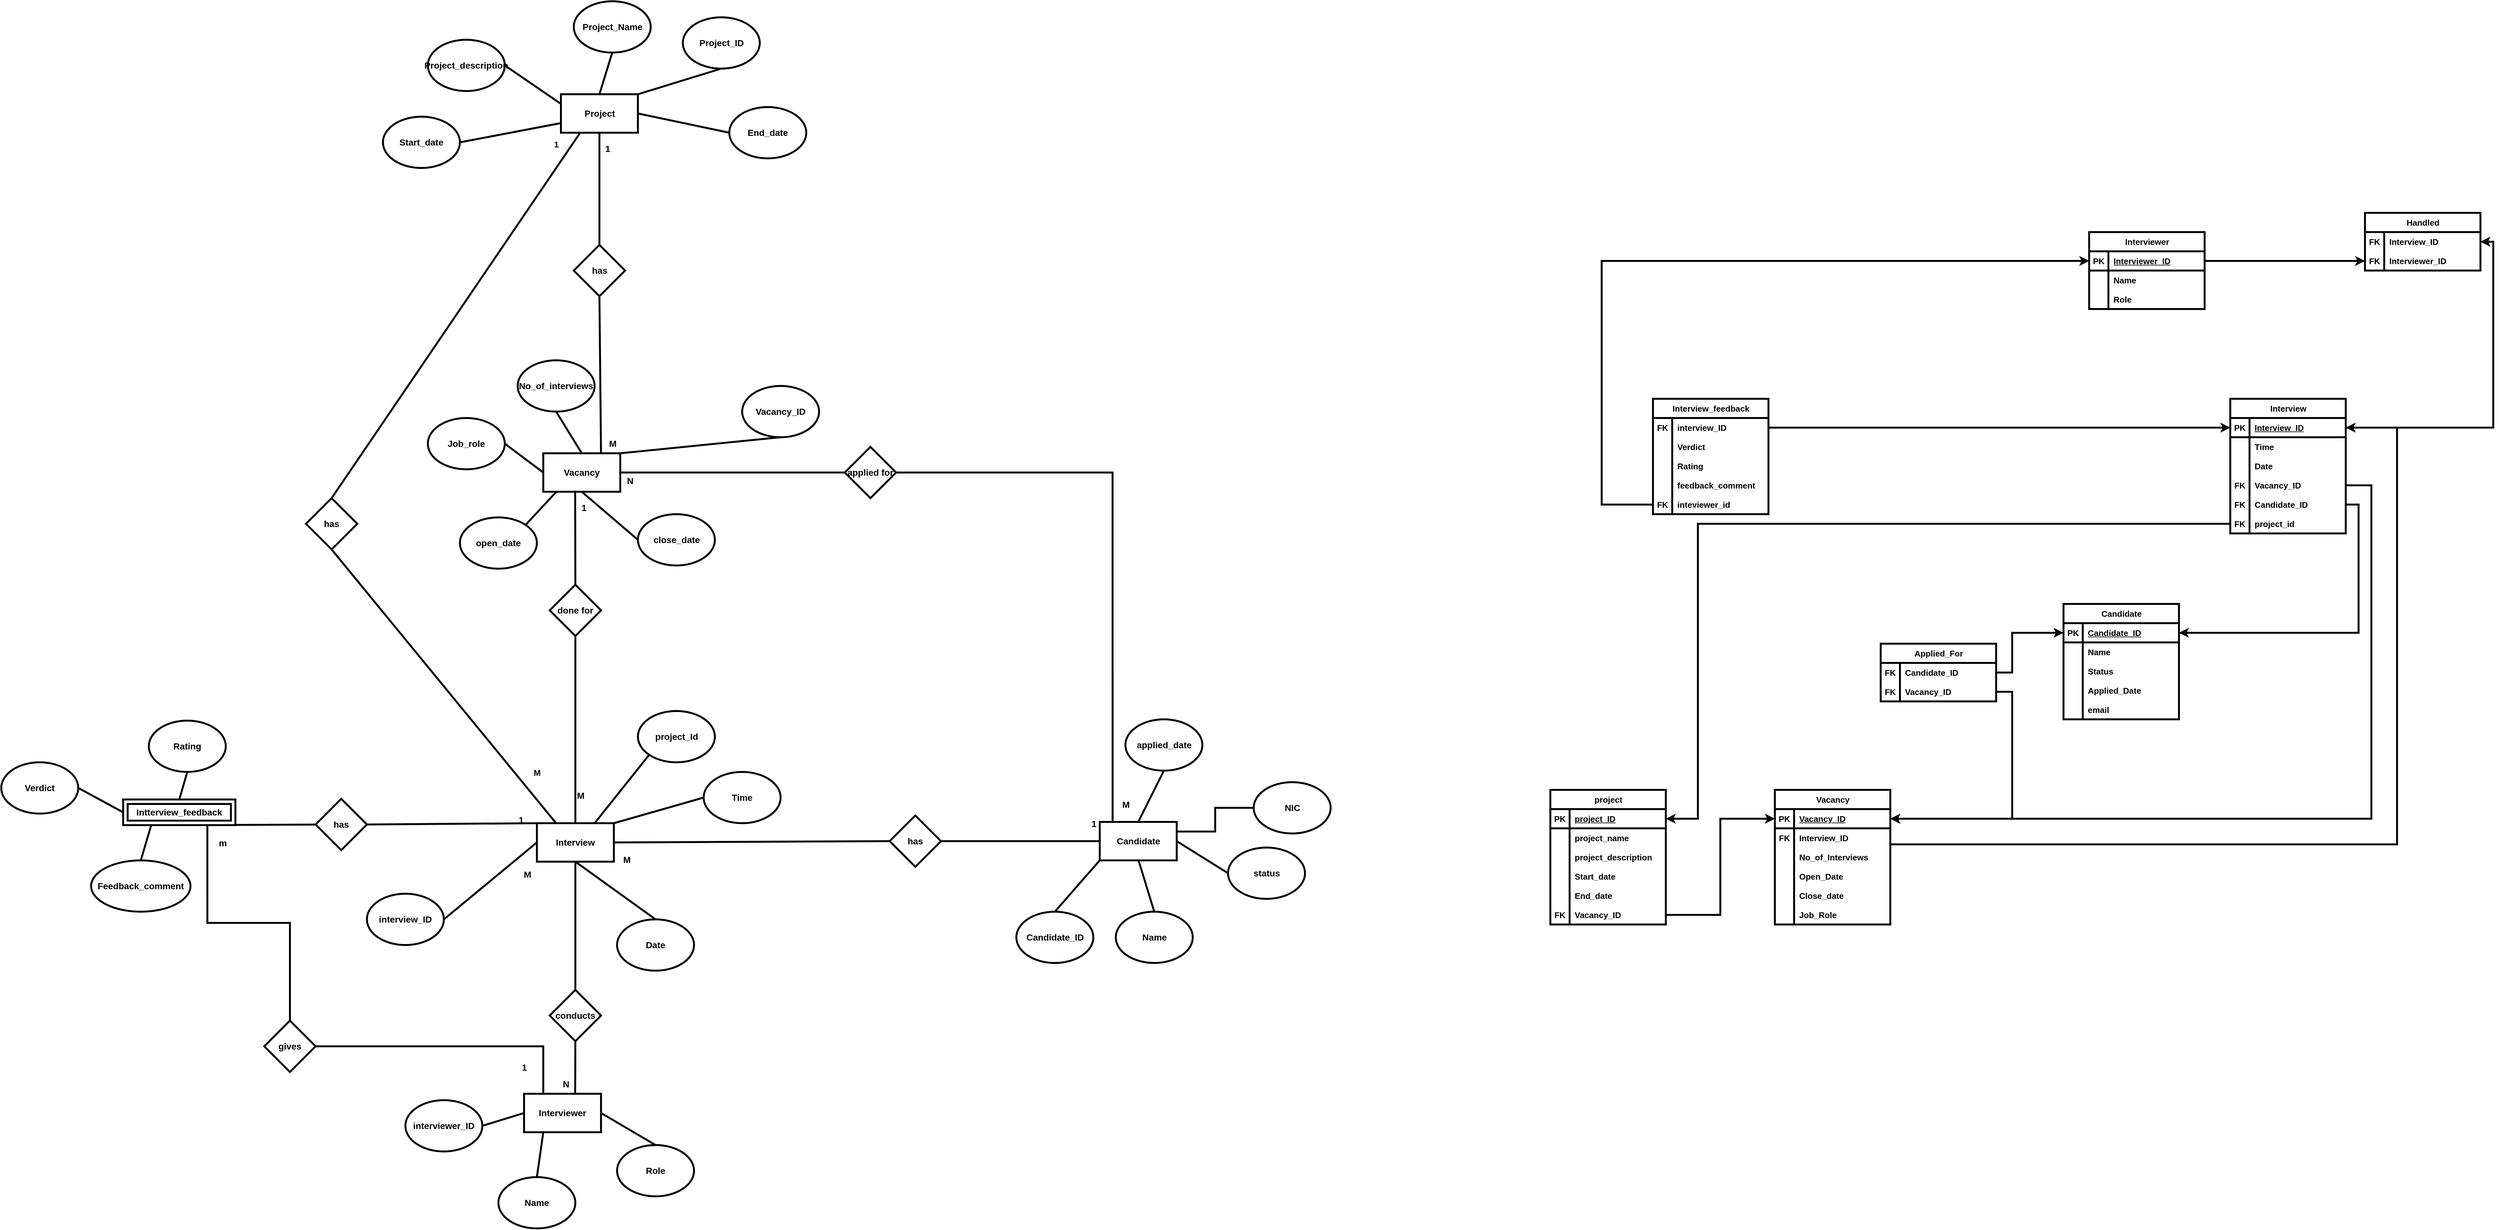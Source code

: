 <mxfile version="23.1.2" type="google">
  <diagram id="R2lEEEUBdFMjLlhIrx00" name="Page-1">
    <mxGraphModel dx="3783" dy="2660" grid="1" gridSize="10" guides="1" tooltips="1" connect="1" arrows="1" fold="1" page="1" pageScale="1" pageWidth="850" pageHeight="1100" math="0" shadow="0" extFonts="Permanent Marker^https://fonts.googleapis.com/css?family=Permanent+Marker">
      <root>
        <mxCell id="0" />
        <mxCell id="1" parent="0" />
        <mxCell id="OuPkgNERS_z0lnA8bcDj-1" value="Interview" style="rounded=0;whiteSpace=wrap;html=1;strokeWidth=3;fontSize=14;fontStyle=1" parent="1" vertex="1">
          <mxGeometry x="230" y="552" width="120" height="60" as="geometry" />
        </mxCell>
        <mxCell id="OuPkgNERS_z0lnA8bcDj-2" value="interview_ID" style="ellipse;whiteSpace=wrap;html=1;strokeWidth=3;fontSize=14;fontStyle=1" parent="1" vertex="1">
          <mxGeometry x="-35" y="662" width="120" height="80" as="geometry" />
        </mxCell>
        <mxCell id="OuPkgNERS_z0lnA8bcDj-3" value="Date" style="ellipse;whiteSpace=wrap;html=1;strokeWidth=3;fontSize=14;fontStyle=1" parent="1" vertex="1">
          <mxGeometry x="355" y="702" width="120" height="80" as="geometry" />
        </mxCell>
        <mxCell id="OuPkgNERS_z0lnA8bcDj-4" value="Time" style="ellipse;whiteSpace=wrap;html=1;strokeWidth=3;fontSize=14;fontStyle=1" parent="1" vertex="1">
          <mxGeometry x="490" y="472" width="120" height="80" as="geometry" />
        </mxCell>
        <mxCell id="OuPkgNERS_z0lnA8bcDj-7" value="Interviewer" style="rounded=0;whiteSpace=wrap;html=1;strokeWidth=3;fontSize=14;fontStyle=1" parent="1" vertex="1">
          <mxGeometry x="210" y="974" width="120" height="60" as="geometry" />
        </mxCell>
        <mxCell id="OuPkgNERS_z0lnA8bcDj-8" value="interviewer_ID" style="ellipse;whiteSpace=wrap;html=1;strokeWidth=3;fontSize=14;fontStyle=1" parent="1" vertex="1">
          <mxGeometry x="25" y="984" width="120" height="80" as="geometry" />
        </mxCell>
        <mxCell id="OuPkgNERS_z0lnA8bcDj-9" value="Name" style="ellipse;whiteSpace=wrap;html=1;strokeWidth=3;fontSize=14;fontStyle=1" parent="1" vertex="1">
          <mxGeometry x="170" y="1104" width="120" height="80" as="geometry" />
        </mxCell>
        <mxCell id="OuPkgNERS_z0lnA8bcDj-10" value="Role" style="ellipse;whiteSpace=wrap;html=1;strokeWidth=3;fontSize=14;fontStyle=1" parent="1" vertex="1">
          <mxGeometry x="355" y="1054" width="120" height="80" as="geometry" />
        </mxCell>
        <mxCell id="OuPkgNERS_z0lnA8bcDj-11" value="Candidate" style="rounded=0;whiteSpace=wrap;html=1;strokeWidth=3;fontSize=14;fontStyle=1" parent="1" vertex="1">
          <mxGeometry x="1107.5" y="550" width="120" height="60" as="geometry" />
        </mxCell>
        <mxCell id="OuPkgNERS_z0lnA8bcDj-12" value="Name" style="ellipse;whiteSpace=wrap;html=1;strokeWidth=3;fontSize=14;fontStyle=1" parent="1" vertex="1">
          <mxGeometry x="1132.5" y="690" width="120" height="80" as="geometry" />
        </mxCell>
        <mxCell id="OuPkgNERS_z0lnA8bcDj-13" value="applied_date" style="ellipse;whiteSpace=wrap;html=1;strokeWidth=3;fontSize=14;fontStyle=1" parent="1" vertex="1">
          <mxGeometry x="1147.5" y="390" width="120" height="80" as="geometry" />
        </mxCell>
        <mxCell id="OuPkgNERS_z0lnA8bcDj-14" value="status" style="ellipse;whiteSpace=wrap;html=1;strokeWidth=3;fontSize=14;fontStyle=1" parent="1" vertex="1">
          <mxGeometry x="1307.5" y="590" width="120" height="80" as="geometry" />
        </mxCell>
        <mxCell id="OuPkgNERS_z0lnA8bcDj-15" value="Candidate_ID" style="ellipse;whiteSpace=wrap;html=1;strokeWidth=3;fontSize=14;fontStyle=1" parent="1" vertex="1">
          <mxGeometry x="977.5" y="690" width="120" height="80" as="geometry" />
        </mxCell>
        <mxCell id="-2zlEx04WW2Jvss6zfBr-19" style="edgeStyle=orthogonalEdgeStyle;rounded=0;orthogonalLoop=1;jettySize=auto;html=1;exitX=1;exitY=0.5;exitDx=0;exitDy=0;entryX=0;entryY=0.5;entryDx=0;entryDy=0;endArrow=none;endFill=0;strokeWidth=3;fontSize=14;fontStyle=1" edge="1" parent="1" source="OuPkgNERS_z0lnA8bcDj-16" target="OuPkgNERS_z0lnA8bcDj-217">
          <mxGeometry relative="1" as="geometry" />
        </mxCell>
        <mxCell id="OuPkgNERS_z0lnA8bcDj-16" value="Vacancy" style="rounded=0;whiteSpace=wrap;html=1;strokeWidth=3;fontSize=14;fontStyle=1" parent="1" vertex="1">
          <mxGeometry x="240" y="-25" width="120" height="60" as="geometry" />
        </mxCell>
        <mxCell id="OuPkgNERS_z0lnA8bcDj-17" value="Job_role" style="ellipse;whiteSpace=wrap;html=1;strokeWidth=3;fontSize=14;fontStyle=1" parent="1" vertex="1">
          <mxGeometry x="60" y="-80" width="120" height="80" as="geometry" />
        </mxCell>
        <mxCell id="OuPkgNERS_z0lnA8bcDj-18" value="Vacancy_ID" style="ellipse;whiteSpace=wrap;html=1;strokeWidth=3;fontSize=14;fontStyle=1" parent="1" vertex="1">
          <mxGeometry x="550" y="-130" width="120" height="80" as="geometry" />
        </mxCell>
        <mxCell id="OuPkgNERS_z0lnA8bcDj-19" value="No_of_interviews" style="ellipse;whiteSpace=wrap;html=1;strokeWidth=3;fontSize=14;fontStyle=1" parent="1" vertex="1">
          <mxGeometry x="200" y="-170" width="120" height="80" as="geometry" />
        </mxCell>
        <mxCell id="OuPkgNERS_z0lnA8bcDj-20" value="open_date" style="ellipse;whiteSpace=wrap;html=1;strokeWidth=3;fontSize=14;fontStyle=1" parent="1" vertex="1">
          <mxGeometry x="110" y="75" width="120" height="80" as="geometry" />
        </mxCell>
        <mxCell id="OuPkgNERS_z0lnA8bcDj-21" value="close_date" style="ellipse;whiteSpace=wrap;html=1;strokeWidth=3;fontSize=14;fontStyle=1" parent="1" vertex="1">
          <mxGeometry x="387.5" y="70" width="120" height="80" as="geometry" />
        </mxCell>
        <mxCell id="OuPkgNERS_z0lnA8bcDj-22" value="Project" style="rounded=0;whiteSpace=wrap;html=1;strokeWidth=3;fontSize=14;fontStyle=1" parent="1" vertex="1">
          <mxGeometry x="267.5" y="-585" width="120" height="60" as="geometry" />
        </mxCell>
        <mxCell id="OuPkgNERS_z0lnA8bcDj-23" value="Project_description" style="ellipse;whiteSpace=wrap;html=1;strokeWidth=3;fontSize=14;fontStyle=1" parent="1" vertex="1">
          <mxGeometry x="60" y="-670" width="120" height="80" as="geometry" />
        </mxCell>
        <mxCell id="OuPkgNERS_z0lnA8bcDj-24" value="Project_ID" style="ellipse;whiteSpace=wrap;html=1;strokeWidth=3;fontSize=14;fontStyle=1" parent="1" vertex="1">
          <mxGeometry x="457.5" y="-705" width="120" height="80" as="geometry" />
        </mxCell>
        <mxCell id="OuPkgNERS_z0lnA8bcDj-25" value="Project_Name" style="ellipse;whiteSpace=wrap;html=1;fillStyle=solid;strokeWidth=3;fontSize=14;fontStyle=1" parent="1" vertex="1">
          <mxGeometry x="287.5" y="-730" width="120" height="80" as="geometry" />
        </mxCell>
        <mxCell id="OuPkgNERS_z0lnA8bcDj-26" value="Start_date" style="ellipse;whiteSpace=wrap;html=1;strokeWidth=3;fontSize=14;fontStyle=1" parent="1" vertex="1">
          <mxGeometry x="-10" y="-550" width="120" height="80" as="geometry" />
        </mxCell>
        <mxCell id="OuPkgNERS_z0lnA8bcDj-27" value="End_date" style="ellipse;whiteSpace=wrap;html=1;strokeWidth=3;fontSize=14;fontStyle=1" parent="1" vertex="1">
          <mxGeometry x="530" y="-565" width="120" height="80" as="geometry" />
        </mxCell>
        <mxCell id="OuPkgNERS_z0lnA8bcDj-29" value="Rating" style="ellipse;whiteSpace=wrap;html=1;strokeWidth=3;fontSize=14;fontStyle=1" parent="1" vertex="1">
          <mxGeometry x="-375" y="392" width="120" height="80" as="geometry" />
        </mxCell>
        <mxCell id="OuPkgNERS_z0lnA8bcDj-31" value="Feedback_comment" style="ellipse;whiteSpace=wrap;html=1;strokeWidth=3;fontSize=14;fontStyle=1" parent="1" vertex="1">
          <mxGeometry x="-465" y="610" width="155" height="80" as="geometry" />
        </mxCell>
        <mxCell id="OuPkgNERS_z0lnA8bcDj-32" value="Verdict" style="ellipse;whiteSpace=wrap;html=1;strokeWidth=3;fontSize=14;fontStyle=1" parent="1" vertex="1">
          <mxGeometry x="-605" y="457" width="120" height="80" as="geometry" />
        </mxCell>
        <mxCell id="OuPkgNERS_z0lnA8bcDj-33" value="conducts" style="rhombus;whiteSpace=wrap;html=1;strokeWidth=3;fontSize=14;fontStyle=1" parent="1" vertex="1">
          <mxGeometry x="250" y="812" width="80" height="80" as="geometry" />
        </mxCell>
        <mxCell id="OuPkgNERS_z0lnA8bcDj-35" value="done for" style="rhombus;whiteSpace=wrap;html=1;strokeWidth=3;fontSize=14;fontStyle=1" parent="1" vertex="1">
          <mxGeometry x="250" y="180" width="80" height="80" as="geometry" />
        </mxCell>
        <mxCell id="OuPkgNERS_z0lnA8bcDj-36" value="has" style="rhombus;whiteSpace=wrap;html=1;strokeWidth=3;fontSize=14;fontStyle=1" parent="1" vertex="1">
          <mxGeometry x="-115" y="514" width="80" height="80" as="geometry" />
        </mxCell>
        <mxCell id="OuPkgNERS_z0lnA8bcDj-39" value="has" style="rhombus;whiteSpace=wrap;html=1;strokeWidth=3;fontSize=14;fontStyle=1" parent="1" vertex="1">
          <mxGeometry x="287.5" y="-350" width="80" height="80" as="geometry" />
        </mxCell>
        <mxCell id="OuPkgNERS_z0lnA8bcDj-40" value="has" style="rhombus;whiteSpace=wrap;html=1;strokeWidth=3;fontSize=14;fontStyle=1" parent="1" vertex="1">
          <mxGeometry x="780" y="540" width="80" height="80" as="geometry" />
        </mxCell>
        <mxCell id="OuPkgNERS_z0lnA8bcDj-41" value="" style="endArrow=none;html=1;rounded=0;entryX=0.5;entryY=1;entryDx=0;entryDy=0;exitX=0.5;exitY=0;exitDx=0;exitDy=0;strokeWidth=3;fontSize=14;fontStyle=1" parent="1" source="OuPkgNERS_z0lnA8bcDj-16" target="OuPkgNERS_z0lnA8bcDj-19" edge="1">
          <mxGeometry width="50" height="50" relative="1" as="geometry">
            <mxPoint x="290" y="20" as="sourcePoint" />
            <mxPoint x="340" y="-30" as="targetPoint" />
          </mxGeometry>
        </mxCell>
        <mxCell id="OuPkgNERS_z0lnA8bcDj-42" value="" style="endArrow=none;html=1;rounded=0;entryX=1;entryY=0.5;entryDx=0;entryDy=0;exitX=0;exitY=0.5;exitDx=0;exitDy=0;strokeWidth=3;fontSize=14;fontStyle=1" parent="1" source="OuPkgNERS_z0lnA8bcDj-16" target="OuPkgNERS_z0lnA8bcDj-17" edge="1">
          <mxGeometry width="50" height="50" relative="1" as="geometry">
            <mxPoint x="310" y="-15" as="sourcePoint" />
            <mxPoint x="270" y="-80" as="targetPoint" />
          </mxGeometry>
        </mxCell>
        <mxCell id="OuPkgNERS_z0lnA8bcDj-43" value="" style="endArrow=none;html=1;rounded=0;entryX=0.5;entryY=1;entryDx=0;entryDy=0;exitX=0;exitY=0.5;exitDx=0;exitDy=0;strokeWidth=3;fontSize=14;fontStyle=1" parent="1" source="OuPkgNERS_z0lnA8bcDj-21" target="OuPkgNERS_z0lnA8bcDj-16" edge="1">
          <mxGeometry width="50" height="50" relative="1" as="geometry">
            <mxPoint x="320" y="-5" as="sourcePoint" />
            <mxPoint x="280" y="-70" as="targetPoint" />
          </mxGeometry>
        </mxCell>
        <mxCell id="OuPkgNERS_z0lnA8bcDj-44" value="" style="endArrow=none;html=1;rounded=0;entryX=0.5;entryY=1;entryDx=0;entryDy=0;exitX=1;exitY=0;exitDx=0;exitDy=0;strokeWidth=3;fontSize=14;fontStyle=1" parent="1" source="OuPkgNERS_z0lnA8bcDj-16" target="OuPkgNERS_z0lnA8bcDj-18" edge="1">
          <mxGeometry width="50" height="50" relative="1" as="geometry">
            <mxPoint x="330" y="5" as="sourcePoint" />
            <mxPoint x="290" y="-60" as="targetPoint" />
          </mxGeometry>
        </mxCell>
        <mxCell id="OuPkgNERS_z0lnA8bcDj-46" value="" style="endArrow=none;html=1;rounded=0;entryX=1;entryY=0;entryDx=0;entryDy=0;exitX=0.177;exitY=0.986;exitDx=0;exitDy=0;exitPerimeter=0;strokeWidth=3;fontSize=14;fontStyle=1" parent="1" source="OuPkgNERS_z0lnA8bcDj-16" target="OuPkgNERS_z0lnA8bcDj-20" edge="1">
          <mxGeometry width="50" height="50" relative="1" as="geometry">
            <mxPoint x="250" y="15" as="sourcePoint" />
            <mxPoint x="190" y="-30" as="targetPoint" />
          </mxGeometry>
        </mxCell>
        <mxCell id="OuPkgNERS_z0lnA8bcDj-47" value="" style="endArrow=none;html=1;rounded=0;entryX=0.5;entryY=0;entryDx=0;entryDy=0;exitX=0.414;exitY=0.972;exitDx=0;exitDy=0;exitPerimeter=0;strokeWidth=3;fontSize=14;fontStyle=1" parent="1" source="OuPkgNERS_z0lnA8bcDj-16" target="OuPkgNERS_z0lnA8bcDj-35" edge="1">
          <mxGeometry width="50" height="50" relative="1" as="geometry">
            <mxPoint x="271" y="44" as="sourcePoint" />
            <mxPoint x="222" y="97" as="targetPoint" />
          </mxGeometry>
        </mxCell>
        <mxCell id="OuPkgNERS_z0lnA8bcDj-48" value="" style="endArrow=none;html=1;rounded=0;entryX=0.5;entryY=0;entryDx=0;entryDy=0;exitX=0.5;exitY=1;exitDx=0;exitDy=0;strokeWidth=3;fontSize=14;fontStyle=1" parent="1" source="OuPkgNERS_z0lnA8bcDj-35" target="OuPkgNERS_z0lnA8bcDj-1" edge="1">
          <mxGeometry width="50" height="50" relative="1" as="geometry">
            <mxPoint x="480" y="210" as="sourcePoint" />
            <mxPoint x="590" y="305" as="targetPoint" />
          </mxGeometry>
        </mxCell>
        <mxCell id="OuPkgNERS_z0lnA8bcDj-49" value="" style="endArrow=none;html=1;rounded=0;exitX=0.5;exitY=1;exitDx=0;exitDy=0;entryX=0.5;entryY=0;entryDx=0;entryDy=0;strokeWidth=3;fontSize=14;fontStyle=1" parent="1" source="OuPkgNERS_z0lnA8bcDj-1" target="OuPkgNERS_z0lnA8bcDj-3" edge="1">
          <mxGeometry width="50" height="50" relative="1" as="geometry">
            <mxPoint x="172.5" y="459" as="sourcePoint" />
            <mxPoint x="282.5" y="644" as="targetPoint" />
          </mxGeometry>
        </mxCell>
        <mxCell id="OuPkgNERS_z0lnA8bcDj-50" value="" style="endArrow=none;html=1;rounded=0;entryX=0.5;entryY=1;entryDx=0;entryDy=0;exitX=0.5;exitY=0;exitDx=0;exitDy=0;strokeWidth=3;fontSize=14;fontStyle=1;" parent="1" source="OuPkgNERS_z0lnA8bcDj-33" target="OuPkgNERS_z0lnA8bcDj-1" edge="1">
          <mxGeometry width="50" height="50" relative="1" as="geometry">
            <mxPoint x="172.5" y="604" as="sourcePoint" />
            <mxPoint x="302.5" y="554" as="targetPoint" />
          </mxGeometry>
        </mxCell>
        <mxCell id="OuPkgNERS_z0lnA8bcDj-51" value="" style="endArrow=none;html=1;rounded=0;entryX=0;entryY=0.5;entryDx=0;entryDy=0;exitX=1;exitY=0.5;exitDx=0;exitDy=0;strokeWidth=3;fontSize=14;fontStyle=1" parent="1" source="OuPkgNERS_z0lnA8bcDj-2" target="OuPkgNERS_z0lnA8bcDj-1" edge="1">
          <mxGeometry width="50" height="50" relative="1" as="geometry">
            <mxPoint x="162.5" y="544" as="sourcePoint" />
            <mxPoint x="282.5" y="629" as="targetPoint" />
          </mxGeometry>
        </mxCell>
        <mxCell id="OuPkgNERS_z0lnA8bcDj-52" value="" style="endArrow=none;html=1;rounded=0;exitX=0;exitY=0.5;exitDx=0;exitDy=0;entryX=1;entryY=0;entryDx=0;entryDy=0;strokeWidth=3;fontSize=14;fontStyle=1" parent="1" source="OuPkgNERS_z0lnA8bcDj-4" target="OuPkgNERS_z0lnA8bcDj-1" edge="1">
          <mxGeometry width="50" height="50" relative="1" as="geometry">
            <mxPoint x="292.5" y="604" as="sourcePoint" />
            <mxPoint x="282.5" y="664" as="targetPoint" />
          </mxGeometry>
        </mxCell>
        <mxCell id="OuPkgNERS_z0lnA8bcDj-53" value="" style="endArrow=none;html=1;rounded=0;exitX=0;exitY=0.5;exitDx=0;exitDy=0;entryX=1;entryY=0.5;entryDx=0;entryDy=0;strokeWidth=3;fontSize=14;fontStyle=1" parent="1" source="OuPkgNERS_z0lnA8bcDj-40" target="OuPkgNERS_z0lnA8bcDj-1" edge="1">
          <mxGeometry width="50" height="50" relative="1" as="geometry">
            <mxPoint x="750" y="202" as="sourcePoint" />
            <mxPoint x="680" y="232" as="targetPoint" />
          </mxGeometry>
        </mxCell>
        <mxCell id="OuPkgNERS_z0lnA8bcDj-55" value="" style="endArrow=none;html=1;rounded=0;exitX=0;exitY=0.5;exitDx=0;exitDy=0;entryX=1;entryY=0.5;entryDx=0;entryDy=0;strokeWidth=3;fontSize=14;fontStyle=1" parent="1" source="OuPkgNERS_z0lnA8bcDj-11" target="OuPkgNERS_z0lnA8bcDj-40" edge="1">
          <mxGeometry width="50" height="50" relative="1" as="geometry">
            <mxPoint x="1112.5" y="630" as="sourcePoint" />
            <mxPoint x="1037.5" y="560" as="targetPoint" />
          </mxGeometry>
        </mxCell>
        <mxCell id="OuPkgNERS_z0lnA8bcDj-56" value="" style="endArrow=none;html=1;rounded=0;exitX=0.5;exitY=0;exitDx=0;exitDy=0;entryX=0;entryY=1;entryDx=0;entryDy=0;strokeWidth=3;fontSize=14;fontStyle=1" parent="1" source="OuPkgNERS_z0lnA8bcDj-15" target="OuPkgNERS_z0lnA8bcDj-11" edge="1">
          <mxGeometry width="50" height="50" relative="1" as="geometry">
            <mxPoint x="1052.5" y="630" as="sourcePoint" />
            <mxPoint x="977.5" y="560" as="targetPoint" />
          </mxGeometry>
        </mxCell>
        <mxCell id="OuPkgNERS_z0lnA8bcDj-57" value="" style="endArrow=none;html=1;rounded=0;exitX=0.5;exitY=1;exitDx=0;exitDy=0;entryX=0.5;entryY=0;entryDx=0;entryDy=0;strokeWidth=3;fontSize=14;fontStyle=1" parent="1" source="OuPkgNERS_z0lnA8bcDj-13" target="OuPkgNERS_z0lnA8bcDj-11" edge="1">
          <mxGeometry width="50" height="50" relative="1" as="geometry">
            <mxPoint x="1047.5" y="660" as="sourcePoint" />
            <mxPoint x="1117.5" y="620" as="targetPoint" />
          </mxGeometry>
        </mxCell>
        <mxCell id="OuPkgNERS_z0lnA8bcDj-58" value="" style="endArrow=none;html=1;rounded=0;exitX=0;exitY=0.5;exitDx=0;exitDy=0;entryX=1;entryY=0.5;entryDx=0;entryDy=0;strokeWidth=3;fontSize=14;fontStyle=1" parent="1" source="OuPkgNERS_z0lnA8bcDj-14" target="OuPkgNERS_z0lnA8bcDj-11" edge="1">
          <mxGeometry width="50" height="50" relative="1" as="geometry">
            <mxPoint x="1057.5" y="670" as="sourcePoint" />
            <mxPoint x="1127.5" y="630" as="targetPoint" />
          </mxGeometry>
        </mxCell>
        <mxCell id="OuPkgNERS_z0lnA8bcDj-59" value="" style="endArrow=none;html=1;rounded=0;exitX=0.5;exitY=0;exitDx=0;exitDy=0;strokeWidth=3;fontSize=14;fontStyle=1" parent="1" source="OuPkgNERS_z0lnA8bcDj-12" edge="1">
          <mxGeometry width="50" height="50" relative="1" as="geometry">
            <mxPoint x="1067.5" y="680" as="sourcePoint" />
            <mxPoint x="1168" y="610" as="targetPoint" />
          </mxGeometry>
        </mxCell>
        <mxCell id="OuPkgNERS_z0lnA8bcDj-60" value="" style="endArrow=none;html=1;rounded=0;exitX=0.5;exitY=0;exitDx=0;exitDy=0;entryX=0.25;entryY=1;entryDx=0;entryDy=0;strokeWidth=3;fontSize=14;fontStyle=1" parent="1" source="OuPkgNERS_z0lnA8bcDj-9" target="OuPkgNERS_z0lnA8bcDj-7" edge="1">
          <mxGeometry width="50" height="50" relative="1" as="geometry">
            <mxPoint x="245" y="1104" as="sourcePoint" />
            <mxPoint x="335" y="1034" as="targetPoint" />
          </mxGeometry>
        </mxCell>
        <mxCell id="OuPkgNERS_z0lnA8bcDj-61" value="" style="endArrow=none;html=1;rounded=0;exitX=1;exitY=0.5;exitDx=0;exitDy=0;entryX=0;entryY=0.5;entryDx=0;entryDy=0;strokeWidth=3;fontSize=14;fontStyle=1" parent="1" source="OuPkgNERS_z0lnA8bcDj-8" target="OuPkgNERS_z0lnA8bcDj-7" edge="1">
          <mxGeometry width="50" height="50" relative="1" as="geometry">
            <mxPoint x="275" y="1124" as="sourcePoint" />
            <mxPoint x="345" y="1044" as="targetPoint" />
          </mxGeometry>
        </mxCell>
        <mxCell id="OuPkgNERS_z0lnA8bcDj-62" value="" style="endArrow=none;html=1;rounded=0;exitX=0.5;exitY=0;exitDx=0;exitDy=0;entryX=1;entryY=0.5;entryDx=0;entryDy=0;strokeWidth=3;fontSize=14;fontStyle=1" parent="1" source="OuPkgNERS_z0lnA8bcDj-10" target="OuPkgNERS_z0lnA8bcDj-7" edge="1">
          <mxGeometry width="50" height="50" relative="1" as="geometry">
            <mxPoint x="285" y="1134" as="sourcePoint" />
            <mxPoint x="355" y="1054" as="targetPoint" />
          </mxGeometry>
        </mxCell>
        <mxCell id="OuPkgNERS_z0lnA8bcDj-63" value="" style="endArrow=none;html=1;rounded=0;exitX=0.664;exitY=0.022;exitDx=0;exitDy=0;entryX=0.5;entryY=1;entryDx=0;entryDy=0;exitPerimeter=0;strokeWidth=3;fontSize=14;fontStyle=1" parent="1" source="OuPkgNERS_z0lnA8bcDj-7" target="OuPkgNERS_z0lnA8bcDj-33" edge="1">
          <mxGeometry width="50" height="50" relative="1" as="geometry">
            <mxPoint x="-250" y="808" as="sourcePoint" />
            <mxPoint x="-375" y="456" as="targetPoint" />
          </mxGeometry>
        </mxCell>
        <mxCell id="OuPkgNERS_z0lnA8bcDj-64" value="" style="endArrow=none;html=1;rounded=0;exitX=1;exitY=0.5;exitDx=0;exitDy=0;entryX=0;entryY=0;entryDx=0;entryDy=0;strokeWidth=3;fontSize=14;fontStyle=1" parent="1" source="OuPkgNERS_z0lnA8bcDj-36" target="OuPkgNERS_z0lnA8bcDj-1" edge="1">
          <mxGeometry width="50" height="50" relative="1" as="geometry">
            <mxPoint x="1150" y="62" as="sourcePoint" />
            <mxPoint x="430" y="552" as="targetPoint" />
          </mxGeometry>
        </mxCell>
        <mxCell id="OuPkgNERS_z0lnA8bcDj-65" value="" style="endArrow=none;html=1;rounded=0;exitX=0.5;exitY=1;exitDx=0;exitDy=0;strokeWidth=3;fontSize=14;fontStyle=1" parent="1" source="OuPkgNERS_z0lnA8bcDj-87" target="OuPkgNERS_z0lnA8bcDj-36" edge="1">
          <mxGeometry width="50" height="50" relative="1" as="geometry">
            <mxPoint x="-495" y="601" as="sourcePoint" />
            <mxPoint x="-865" y="831" as="targetPoint" />
          </mxGeometry>
        </mxCell>
        <mxCell id="OuPkgNERS_z0lnA8bcDj-66" value="" style="endArrow=none;html=1;rounded=0;exitX=0.25;exitY=1;exitDx=0;exitDy=0;entryX=0.5;entryY=0;entryDx=0;entryDy=0;strokeWidth=3;fontSize=14;fontStyle=1" parent="1" source="OuPkgNERS_z0lnA8bcDj-87" target="OuPkgNERS_z0lnA8bcDj-31" edge="1">
          <mxGeometry width="50" height="50" relative="1" as="geometry">
            <mxPoint x="-275" y="532" as="sourcePoint" />
            <mxPoint x="-495" y="662" as="targetPoint" />
          </mxGeometry>
        </mxCell>
        <mxCell id="OuPkgNERS_z0lnA8bcDj-67" value="" style="endArrow=none;html=1;rounded=0;exitX=0.5;exitY=0;exitDx=0;exitDy=0;entryX=0.5;entryY=1;entryDx=0;entryDy=0;strokeWidth=3;fontSize=14;fontStyle=1" parent="1" source="OuPkgNERS_z0lnA8bcDj-87" target="OuPkgNERS_z0lnA8bcDj-29" edge="1">
          <mxGeometry width="50" height="50" relative="1" as="geometry">
            <mxPoint x="-305" y="562" as="sourcePoint" />
            <mxPoint x="-485" y="672" as="targetPoint" />
          </mxGeometry>
        </mxCell>
        <mxCell id="OuPkgNERS_z0lnA8bcDj-68" value="" style="endArrow=none;html=1;rounded=0;exitX=0;exitY=0.5;exitDx=0;exitDy=0;entryX=1;entryY=0.5;entryDx=0;entryDy=0;strokeWidth=3;fontSize=14;fontStyle=1" parent="1" source="OuPkgNERS_z0lnA8bcDj-87" target="OuPkgNERS_z0lnA8bcDj-32" edge="1">
          <mxGeometry width="50" height="50" relative="1" as="geometry">
            <mxPoint x="-395" y="547" as="sourcePoint" />
            <mxPoint x="-475" y="682" as="targetPoint" />
          </mxGeometry>
        </mxCell>
        <mxCell id="OuPkgNERS_z0lnA8bcDj-70" value="" style="endArrow=none;html=1;rounded=0;entryX=0.5;entryY=1;entryDx=0;entryDy=0;exitX=0.75;exitY=0;exitDx=0;exitDy=0;strokeWidth=3;fontSize=14;fontStyle=1" parent="1" source="OuPkgNERS_z0lnA8bcDj-16" target="OuPkgNERS_z0lnA8bcDj-39" edge="1">
          <mxGeometry width="50" height="50" relative="1" as="geometry">
            <mxPoint x="370" y="-15" as="sourcePoint" />
            <mxPoint x="420" y="-160" as="targetPoint" />
          </mxGeometry>
        </mxCell>
        <mxCell id="OuPkgNERS_z0lnA8bcDj-71" value="" style="endArrow=none;html=1;rounded=0;entryX=0.5;entryY=1;entryDx=0;entryDy=0;exitX=0.5;exitY=0;exitDx=0;exitDy=0;strokeWidth=3;fontSize=14;fontStyle=1" parent="1" source="OuPkgNERS_z0lnA8bcDj-39" target="OuPkgNERS_z0lnA8bcDj-22" edge="1">
          <mxGeometry width="50" height="50" relative="1" as="geometry">
            <mxPoint x="260" y="-290" as="sourcePoint" />
            <mxPoint x="520" y="-440" as="targetPoint" />
          </mxGeometry>
        </mxCell>
        <mxCell id="OuPkgNERS_z0lnA8bcDj-72" value="" style="endArrow=none;html=1;rounded=0;entryX=0;entryY=0.25;entryDx=0;entryDy=0;exitX=1;exitY=0.5;exitDx=0;exitDy=0;strokeWidth=3;fontSize=14;fontStyle=1" parent="1" source="OuPkgNERS_z0lnA8bcDj-23" target="OuPkgNERS_z0lnA8bcDj-22" edge="1">
          <mxGeometry width="50" height="50" relative="1" as="geometry">
            <mxPoint x="122.5" y="-400" as="sourcePoint" />
            <mxPoint x="337.5" y="-530" as="targetPoint" />
          </mxGeometry>
        </mxCell>
        <mxCell id="OuPkgNERS_z0lnA8bcDj-73" value="" style="endArrow=none;html=1;rounded=0;entryX=1;entryY=0.5;entryDx=0;entryDy=0;exitX=0;exitY=0.5;exitDx=0;exitDy=0;strokeWidth=3;fontSize=14;fontStyle=1" parent="1" source="OuPkgNERS_z0lnA8bcDj-27" target="OuPkgNERS_z0lnA8bcDj-22" edge="1">
          <mxGeometry width="50" height="50" relative="1" as="geometry">
            <mxPoint x="132.5" y="-390" as="sourcePoint" />
            <mxPoint x="347.5" y="-520" as="targetPoint" />
          </mxGeometry>
        </mxCell>
        <mxCell id="OuPkgNERS_z0lnA8bcDj-74" value="" style="endArrow=none;html=1;rounded=0;entryX=0;entryY=0.75;entryDx=0;entryDy=0;exitX=1;exitY=0.5;exitDx=0;exitDy=0;strokeWidth=3;fontSize=14;fontStyle=1" parent="1" source="OuPkgNERS_z0lnA8bcDj-26" target="OuPkgNERS_z0lnA8bcDj-22" edge="1">
          <mxGeometry width="50" height="50" relative="1" as="geometry">
            <mxPoint x="142.5" y="-380" as="sourcePoint" />
            <mxPoint x="357.5" y="-510" as="targetPoint" />
          </mxGeometry>
        </mxCell>
        <mxCell id="OuPkgNERS_z0lnA8bcDj-75" value="" style="endArrow=none;html=1;rounded=0;entryX=1;entryY=0;entryDx=0;entryDy=0;exitX=0.5;exitY=1;exitDx=0;exitDy=0;strokeWidth=3;fontSize=14;fontStyle=1" parent="1" source="OuPkgNERS_z0lnA8bcDj-24" target="OuPkgNERS_z0lnA8bcDj-22" edge="1">
          <mxGeometry width="50" height="50" relative="1" as="geometry">
            <mxPoint x="277.5" y="-590" as="sourcePoint" />
            <mxPoint x="337.5" y="-560" as="targetPoint" />
          </mxGeometry>
        </mxCell>
        <mxCell id="OuPkgNERS_z0lnA8bcDj-76" value="" style="endArrow=none;html=1;rounded=0;entryX=0.5;entryY=0;entryDx=0;entryDy=0;exitX=0.5;exitY=1;exitDx=0;exitDy=0;strokeWidth=3;fontSize=14;fontStyle=1" parent="1" source="OuPkgNERS_z0lnA8bcDj-25" target="OuPkgNERS_z0lnA8bcDj-22" edge="1">
          <mxGeometry width="50" height="50" relative="1" as="geometry">
            <mxPoint x="287.5" y="-580" as="sourcePoint" />
            <mxPoint x="347.5" y="-550" as="targetPoint" />
          </mxGeometry>
        </mxCell>
        <mxCell id="OuPkgNERS_z0lnA8bcDj-77" value="1" style="text;html=1;align=center;verticalAlign=middle;resizable=0;points=[];autosize=1;strokeColor=none;fillColor=none;strokeWidth=3;fontSize=14;fontStyle=1" parent="1" vertex="1">
          <mxGeometry x="325" y="-515" width="30" height="30" as="geometry" />
        </mxCell>
        <mxCell id="OuPkgNERS_z0lnA8bcDj-78" value="M" style="text;html=1;align=center;verticalAlign=middle;resizable=0;points=[];autosize=1;strokeColor=none;fillColor=none;strokeWidth=3;fontSize=14;fontStyle=1" parent="1" vertex="1">
          <mxGeometry x="327.5" y="-55" width="40" height="30" as="geometry" />
        </mxCell>
        <mxCell id="OuPkgNERS_z0lnA8bcDj-79" value="1" style="text;html=1;align=center;verticalAlign=middle;resizable=0;points=[];autosize=1;strokeColor=none;fillColor=none;strokeWidth=3;fontSize=14;fontStyle=1" parent="1" vertex="1">
          <mxGeometry x="287.5" y="45" width="30" height="30" as="geometry" />
        </mxCell>
        <mxCell id="OuPkgNERS_z0lnA8bcDj-80" value="M" style="text;html=1;align=center;verticalAlign=middle;resizable=0;points=[];autosize=1;strokeColor=none;fillColor=none;strokeWidth=3;fontSize=14;fontStyle=1" parent="1" vertex="1">
          <mxGeometry x="277.5" y="494" width="40" height="30" as="geometry" />
        </mxCell>
        <mxCell id="OuPkgNERS_z0lnA8bcDj-81" value="M" style="text;html=1;align=center;verticalAlign=middle;resizable=0;points=[];autosize=1;strokeColor=none;fillColor=none;strokeWidth=3;fontSize=14;fontStyle=1" parent="1" vertex="1">
          <mxGeometry x="195" y="617" width="40" height="30" as="geometry" />
        </mxCell>
        <mxCell id="OuPkgNERS_z0lnA8bcDj-82" value="N" style="text;html=1;align=center;verticalAlign=middle;resizable=0;points=[];autosize=1;strokeColor=none;fillColor=none;strokeWidth=3;fontSize=14;fontStyle=1" parent="1" vertex="1">
          <mxGeometry x="260" y="944" width="30" height="30" as="geometry" />
        </mxCell>
        <mxCell id="OuPkgNERS_z0lnA8bcDj-83" value="1" style="text;html=1;align=center;verticalAlign=middle;resizable=0;points=[];autosize=1;strokeColor=none;fillColor=none;strokeWidth=3;fontSize=14;fontStyle=1" parent="1" vertex="1">
          <mxGeometry x="1082.5" y="538" width="30" height="30" as="geometry" />
        </mxCell>
        <mxCell id="OuPkgNERS_z0lnA8bcDj-84" value="M" style="text;html=1;align=center;verticalAlign=middle;resizable=0;points=[];autosize=1;strokeColor=none;fillColor=none;strokeWidth=3;fontSize=14;fontStyle=1" parent="1" vertex="1">
          <mxGeometry x="350" y="594" width="40" height="30" as="geometry" />
        </mxCell>
        <mxCell id="OuPkgNERS_z0lnA8bcDj-85" value="1" style="text;html=1;align=center;verticalAlign=middle;resizable=0;points=[];autosize=1;strokeColor=none;fillColor=none;strokeWidth=3;fontSize=14;fontStyle=1" parent="1" vertex="1">
          <mxGeometry x="-265" y="520" width="30" height="30" as="geometry" />
        </mxCell>
        <mxCell id="OuPkgNERS_z0lnA8bcDj-87" value="Intterview_feedback" style="shape=ext;margin=3;double=1;whiteSpace=wrap;html=1;align=center;strokeWidth=3;fontSize=14;fontStyle=1" parent="1" vertex="1">
          <mxGeometry x="-415" y="515" width="175" height="40" as="geometry" />
        </mxCell>
        <mxCell id="OuPkgNERS_z0lnA8bcDj-90" value="Interview" style="shape=table;startSize=30;container=1;collapsible=1;childLayout=tableLayout;fixedRows=1;rowLines=0;fontStyle=1;align=center;resizeLast=1;html=1;strokeWidth=3;fontSize=13;" parent="1" vertex="1">
          <mxGeometry x="2870" y="-110" width="180" height="210" as="geometry" />
        </mxCell>
        <mxCell id="OuPkgNERS_z0lnA8bcDj-91" value="" style="shape=tableRow;horizontal=0;startSize=0;swimlaneHead=0;swimlaneBody=0;fillColor=none;collapsible=0;dropTarget=0;points=[[0,0.5],[1,0.5]];portConstraint=eastwest;top=0;left=0;right=0;bottom=1;strokeWidth=3;fontSize=13;fontStyle=1" parent="OuPkgNERS_z0lnA8bcDj-90" vertex="1">
          <mxGeometry y="30" width="180" height="30" as="geometry" />
        </mxCell>
        <mxCell id="OuPkgNERS_z0lnA8bcDj-92" value="PK" style="shape=partialRectangle;connectable=0;fillColor=none;top=0;left=0;bottom=0;right=0;fontStyle=1;overflow=hidden;whiteSpace=wrap;html=1;strokeWidth=3;fontSize=13;" parent="OuPkgNERS_z0lnA8bcDj-91" vertex="1">
          <mxGeometry width="30" height="30" as="geometry">
            <mxRectangle width="30" height="30" as="alternateBounds" />
          </mxGeometry>
        </mxCell>
        <mxCell id="OuPkgNERS_z0lnA8bcDj-93" value="Interview_ID" style="shape=partialRectangle;connectable=0;fillColor=none;top=0;left=0;bottom=0;right=0;align=left;spacingLeft=6;fontStyle=5;overflow=hidden;whiteSpace=wrap;html=1;strokeWidth=3;fontSize=13;" parent="OuPkgNERS_z0lnA8bcDj-91" vertex="1">
          <mxGeometry x="30" width="150" height="30" as="geometry">
            <mxRectangle width="150" height="30" as="alternateBounds" />
          </mxGeometry>
        </mxCell>
        <mxCell id="OuPkgNERS_z0lnA8bcDj-94" value="" style="shape=tableRow;horizontal=0;startSize=0;swimlaneHead=0;swimlaneBody=0;fillColor=none;collapsible=0;dropTarget=0;points=[[0,0.5],[1,0.5]];portConstraint=eastwest;top=0;left=0;right=0;bottom=0;strokeWidth=3;fontSize=13;fontStyle=1" parent="OuPkgNERS_z0lnA8bcDj-90" vertex="1">
          <mxGeometry y="60" width="180" height="30" as="geometry" />
        </mxCell>
        <mxCell id="OuPkgNERS_z0lnA8bcDj-95" value="" style="shape=partialRectangle;connectable=0;fillColor=none;top=0;left=0;bottom=0;right=0;editable=1;overflow=hidden;whiteSpace=wrap;html=1;strokeWidth=3;fontSize=13;fontStyle=1" parent="OuPkgNERS_z0lnA8bcDj-94" vertex="1">
          <mxGeometry width="30" height="30" as="geometry">
            <mxRectangle width="30" height="30" as="alternateBounds" />
          </mxGeometry>
        </mxCell>
        <mxCell id="OuPkgNERS_z0lnA8bcDj-96" value="Time" style="shape=partialRectangle;connectable=0;fillColor=none;top=0;left=0;bottom=0;right=0;align=left;spacingLeft=6;overflow=hidden;whiteSpace=wrap;html=1;strokeWidth=3;fontSize=13;fontStyle=1" parent="OuPkgNERS_z0lnA8bcDj-94" vertex="1">
          <mxGeometry x="30" width="150" height="30" as="geometry">
            <mxRectangle width="150" height="30" as="alternateBounds" />
          </mxGeometry>
        </mxCell>
        <mxCell id="OuPkgNERS_z0lnA8bcDj-97" value="" style="shape=tableRow;horizontal=0;startSize=0;swimlaneHead=0;swimlaneBody=0;fillColor=none;collapsible=0;dropTarget=0;points=[[0,0.5],[1,0.5]];portConstraint=eastwest;top=0;left=0;right=0;bottom=0;strokeWidth=3;fontSize=13;fontStyle=1" parent="OuPkgNERS_z0lnA8bcDj-90" vertex="1">
          <mxGeometry y="90" width="180" height="30" as="geometry" />
        </mxCell>
        <mxCell id="OuPkgNERS_z0lnA8bcDj-98" value="" style="shape=partialRectangle;connectable=0;fillColor=none;top=0;left=0;bottom=0;right=0;editable=1;overflow=hidden;whiteSpace=wrap;html=1;strokeWidth=3;fontSize=13;fontStyle=1" parent="OuPkgNERS_z0lnA8bcDj-97" vertex="1">
          <mxGeometry width="30" height="30" as="geometry">
            <mxRectangle width="30" height="30" as="alternateBounds" />
          </mxGeometry>
        </mxCell>
        <mxCell id="OuPkgNERS_z0lnA8bcDj-99" value="Date" style="shape=partialRectangle;connectable=0;fillColor=none;top=0;left=0;bottom=0;right=0;align=left;spacingLeft=6;overflow=hidden;whiteSpace=wrap;html=1;strokeWidth=3;fontSize=13;fontStyle=1" parent="OuPkgNERS_z0lnA8bcDj-97" vertex="1">
          <mxGeometry x="30" width="150" height="30" as="geometry">
            <mxRectangle width="150" height="30" as="alternateBounds" />
          </mxGeometry>
        </mxCell>
        <mxCell id="OuPkgNERS_z0lnA8bcDj-100" value="" style="shape=tableRow;horizontal=0;startSize=0;swimlaneHead=0;swimlaneBody=0;fillColor=none;collapsible=0;dropTarget=0;points=[[0,0.5],[1,0.5]];portConstraint=eastwest;top=0;left=0;right=0;bottom=0;strokeWidth=3;fontSize=13;fontStyle=1" parent="OuPkgNERS_z0lnA8bcDj-90" vertex="1">
          <mxGeometry y="120" width="180" height="30" as="geometry" />
        </mxCell>
        <mxCell id="OuPkgNERS_z0lnA8bcDj-101" value="FK" style="shape=partialRectangle;connectable=0;fillColor=none;top=0;left=0;bottom=0;right=0;editable=1;overflow=hidden;whiteSpace=wrap;html=1;strokeWidth=3;fontSize=13;fontStyle=1" parent="OuPkgNERS_z0lnA8bcDj-100" vertex="1">
          <mxGeometry width="30" height="30" as="geometry">
            <mxRectangle width="30" height="30" as="alternateBounds" />
          </mxGeometry>
        </mxCell>
        <mxCell id="OuPkgNERS_z0lnA8bcDj-102" value="Vacancy_ID" style="shape=partialRectangle;connectable=0;fillColor=none;top=0;left=0;bottom=0;right=0;align=left;spacingLeft=6;overflow=hidden;whiteSpace=wrap;html=1;strokeWidth=3;fontSize=13;fontStyle=1" parent="OuPkgNERS_z0lnA8bcDj-100" vertex="1">
          <mxGeometry x="30" width="150" height="30" as="geometry">
            <mxRectangle width="150" height="30" as="alternateBounds" />
          </mxGeometry>
        </mxCell>
        <mxCell id="-2zlEx04WW2Jvss6zfBr-1" value="" style="shape=tableRow;horizontal=0;startSize=0;swimlaneHead=0;swimlaneBody=0;fillColor=none;collapsible=0;dropTarget=0;points=[[0,0.5],[1,0.5]];portConstraint=eastwest;top=0;left=0;right=0;bottom=0;strokeWidth=3;fontSize=13;fontStyle=1" vertex="1" parent="OuPkgNERS_z0lnA8bcDj-90">
          <mxGeometry y="150" width="180" height="30" as="geometry" />
        </mxCell>
        <mxCell id="-2zlEx04WW2Jvss6zfBr-2" value="FK" style="shape=partialRectangle;connectable=0;fillColor=none;top=0;left=0;bottom=0;right=0;editable=1;overflow=hidden;whiteSpace=wrap;html=1;strokeWidth=3;fontSize=13;fontStyle=1" vertex="1" parent="-2zlEx04WW2Jvss6zfBr-1">
          <mxGeometry width="30" height="30" as="geometry">
            <mxRectangle width="30" height="30" as="alternateBounds" />
          </mxGeometry>
        </mxCell>
        <mxCell id="-2zlEx04WW2Jvss6zfBr-3" value="Candidate_ID" style="shape=partialRectangle;connectable=0;fillColor=none;top=0;left=0;bottom=0;right=0;align=left;spacingLeft=6;overflow=hidden;whiteSpace=wrap;html=1;strokeWidth=3;fontSize=13;fontStyle=1" vertex="1" parent="-2zlEx04WW2Jvss6zfBr-1">
          <mxGeometry x="30" width="150" height="30" as="geometry">
            <mxRectangle width="150" height="30" as="alternateBounds" />
          </mxGeometry>
        </mxCell>
        <mxCell id="-2zlEx04WW2Jvss6zfBr-30" value="" style="shape=tableRow;horizontal=0;startSize=0;swimlaneHead=0;swimlaneBody=0;fillColor=none;collapsible=0;dropTarget=0;points=[[0,0.5],[1,0.5]];portConstraint=eastwest;top=0;left=0;right=0;bottom=0;strokeWidth=3;fontSize=13;fontStyle=1" vertex="1" parent="OuPkgNERS_z0lnA8bcDj-90">
          <mxGeometry y="180" width="180" height="30" as="geometry" />
        </mxCell>
        <mxCell id="-2zlEx04WW2Jvss6zfBr-31" value="FK" style="shape=partialRectangle;connectable=0;fillColor=none;top=0;left=0;bottom=0;right=0;editable=1;overflow=hidden;whiteSpace=wrap;html=1;strokeWidth=3;fontSize=13;fontStyle=1" vertex="1" parent="-2zlEx04WW2Jvss6zfBr-30">
          <mxGeometry width="30" height="30" as="geometry">
            <mxRectangle width="30" height="30" as="alternateBounds" />
          </mxGeometry>
        </mxCell>
        <mxCell id="-2zlEx04WW2Jvss6zfBr-32" value="project_id" style="shape=partialRectangle;connectable=0;fillColor=none;top=0;left=0;bottom=0;right=0;align=left;spacingLeft=6;overflow=hidden;whiteSpace=wrap;html=1;strokeWidth=3;fontSize=13;fontStyle=1" vertex="1" parent="-2zlEx04WW2Jvss6zfBr-30">
          <mxGeometry x="30" width="150" height="30" as="geometry">
            <mxRectangle width="150" height="30" as="alternateBounds" />
          </mxGeometry>
        </mxCell>
        <mxCell id="OuPkgNERS_z0lnA8bcDj-103" value="Candidate" style="shape=table;startSize=30;container=1;collapsible=1;childLayout=tableLayout;fixedRows=1;rowLines=0;fontStyle=1;align=center;resizeLast=1;html=1;strokeWidth=3;fontSize=13;" parent="1" vertex="1">
          <mxGeometry x="2610" y="210" width="180" height="180" as="geometry" />
        </mxCell>
        <mxCell id="OuPkgNERS_z0lnA8bcDj-104" value="" style="shape=tableRow;horizontal=0;startSize=0;swimlaneHead=0;swimlaneBody=0;fillColor=none;collapsible=0;dropTarget=0;points=[[0,0.5],[1,0.5]];portConstraint=eastwest;top=0;left=0;right=0;bottom=1;strokeWidth=3;fontSize=13;fontStyle=1" parent="OuPkgNERS_z0lnA8bcDj-103" vertex="1">
          <mxGeometry y="30" width="180" height="30" as="geometry" />
        </mxCell>
        <mxCell id="OuPkgNERS_z0lnA8bcDj-105" value="PK" style="shape=partialRectangle;connectable=0;fillColor=none;top=0;left=0;bottom=0;right=0;fontStyle=1;overflow=hidden;whiteSpace=wrap;html=1;strokeWidth=3;fontSize=13;" parent="OuPkgNERS_z0lnA8bcDj-104" vertex="1">
          <mxGeometry width="30" height="30" as="geometry">
            <mxRectangle width="30" height="30" as="alternateBounds" />
          </mxGeometry>
        </mxCell>
        <mxCell id="OuPkgNERS_z0lnA8bcDj-106" value="Candidate_ID" style="shape=partialRectangle;connectable=0;fillColor=none;top=0;left=0;bottom=0;right=0;align=left;spacingLeft=6;fontStyle=5;overflow=hidden;whiteSpace=wrap;html=1;strokeWidth=3;fontSize=13;" parent="OuPkgNERS_z0lnA8bcDj-104" vertex="1">
          <mxGeometry x="30" width="150" height="30" as="geometry">
            <mxRectangle width="150" height="30" as="alternateBounds" />
          </mxGeometry>
        </mxCell>
        <mxCell id="OuPkgNERS_z0lnA8bcDj-107" value="" style="shape=tableRow;horizontal=0;startSize=0;swimlaneHead=0;swimlaneBody=0;fillColor=none;collapsible=0;dropTarget=0;points=[[0,0.5],[1,0.5]];portConstraint=eastwest;top=0;left=0;right=0;bottom=0;strokeWidth=3;fontSize=13;fontStyle=1" parent="OuPkgNERS_z0lnA8bcDj-103" vertex="1">
          <mxGeometry y="60" width="180" height="30" as="geometry" />
        </mxCell>
        <mxCell id="OuPkgNERS_z0lnA8bcDj-108" value="" style="shape=partialRectangle;connectable=0;fillColor=none;top=0;left=0;bottom=0;right=0;editable=1;overflow=hidden;whiteSpace=wrap;html=1;strokeWidth=3;fontSize=13;fontStyle=1" parent="OuPkgNERS_z0lnA8bcDj-107" vertex="1">
          <mxGeometry width="30" height="30" as="geometry">
            <mxRectangle width="30" height="30" as="alternateBounds" />
          </mxGeometry>
        </mxCell>
        <mxCell id="OuPkgNERS_z0lnA8bcDj-109" value="Name" style="shape=partialRectangle;connectable=0;fillColor=none;top=0;left=0;bottom=0;right=0;align=left;spacingLeft=6;overflow=hidden;whiteSpace=wrap;html=1;strokeWidth=3;fontSize=13;fontStyle=1" parent="OuPkgNERS_z0lnA8bcDj-107" vertex="1">
          <mxGeometry x="30" width="150" height="30" as="geometry">
            <mxRectangle width="150" height="30" as="alternateBounds" />
          </mxGeometry>
        </mxCell>
        <mxCell id="OuPkgNERS_z0lnA8bcDj-110" value="" style="shape=tableRow;horizontal=0;startSize=0;swimlaneHead=0;swimlaneBody=0;fillColor=none;collapsible=0;dropTarget=0;points=[[0,0.5],[1,0.5]];portConstraint=eastwest;top=0;left=0;right=0;bottom=0;strokeWidth=3;fontSize=13;fontStyle=1" parent="OuPkgNERS_z0lnA8bcDj-103" vertex="1">
          <mxGeometry y="90" width="180" height="30" as="geometry" />
        </mxCell>
        <mxCell id="OuPkgNERS_z0lnA8bcDj-111" value="" style="shape=partialRectangle;connectable=0;fillColor=none;top=0;left=0;bottom=0;right=0;editable=1;overflow=hidden;whiteSpace=wrap;html=1;strokeWidth=3;fontSize=13;fontStyle=1" parent="OuPkgNERS_z0lnA8bcDj-110" vertex="1">
          <mxGeometry width="30" height="30" as="geometry">
            <mxRectangle width="30" height="30" as="alternateBounds" />
          </mxGeometry>
        </mxCell>
        <mxCell id="OuPkgNERS_z0lnA8bcDj-112" value="Status" style="shape=partialRectangle;connectable=0;fillColor=none;top=0;left=0;bottom=0;right=0;align=left;spacingLeft=6;overflow=hidden;whiteSpace=wrap;html=1;strokeWidth=3;fontSize=13;fontStyle=1" parent="OuPkgNERS_z0lnA8bcDj-110" vertex="1">
          <mxGeometry x="30" width="150" height="30" as="geometry">
            <mxRectangle width="150" height="30" as="alternateBounds" />
          </mxGeometry>
        </mxCell>
        <mxCell id="OuPkgNERS_z0lnA8bcDj-113" value="" style="shape=tableRow;horizontal=0;startSize=0;swimlaneHead=0;swimlaneBody=0;fillColor=none;collapsible=0;dropTarget=0;points=[[0,0.5],[1,0.5]];portConstraint=eastwest;top=0;left=0;right=0;bottom=0;strokeWidth=3;fontSize=13;fontStyle=1" parent="OuPkgNERS_z0lnA8bcDj-103" vertex="1">
          <mxGeometry y="120" width="180" height="30" as="geometry" />
        </mxCell>
        <mxCell id="OuPkgNERS_z0lnA8bcDj-114" value="" style="shape=partialRectangle;connectable=0;fillColor=none;top=0;left=0;bottom=0;right=0;editable=1;overflow=hidden;whiteSpace=wrap;html=1;strokeWidth=3;fontSize=13;fontStyle=1" parent="OuPkgNERS_z0lnA8bcDj-113" vertex="1">
          <mxGeometry width="30" height="30" as="geometry">
            <mxRectangle width="30" height="30" as="alternateBounds" />
          </mxGeometry>
        </mxCell>
        <mxCell id="OuPkgNERS_z0lnA8bcDj-115" value="Applied_Date" style="shape=partialRectangle;connectable=0;fillColor=none;top=0;left=0;bottom=0;right=0;align=left;spacingLeft=6;overflow=hidden;whiteSpace=wrap;html=1;strokeWidth=3;fontSize=13;fontStyle=1" parent="OuPkgNERS_z0lnA8bcDj-113" vertex="1">
          <mxGeometry x="30" width="150" height="30" as="geometry">
            <mxRectangle width="150" height="30" as="alternateBounds" />
          </mxGeometry>
        </mxCell>
        <mxCell id="-2zlEx04WW2Jvss6zfBr-10" value="" style="shape=tableRow;horizontal=0;startSize=0;swimlaneHead=0;swimlaneBody=0;fillColor=none;collapsible=0;dropTarget=0;points=[[0,0.5],[1,0.5]];portConstraint=eastwest;top=0;left=0;right=0;bottom=0;strokeWidth=3;fontSize=13;fontStyle=1" vertex="1" parent="OuPkgNERS_z0lnA8bcDj-103">
          <mxGeometry y="150" width="180" height="30" as="geometry" />
        </mxCell>
        <mxCell id="-2zlEx04WW2Jvss6zfBr-11" value="" style="shape=partialRectangle;connectable=0;fillColor=none;top=0;left=0;bottom=0;right=0;editable=1;overflow=hidden;whiteSpace=wrap;html=1;strokeWidth=3;fontSize=13;fontStyle=1" vertex="1" parent="-2zlEx04WW2Jvss6zfBr-10">
          <mxGeometry width="30" height="30" as="geometry">
            <mxRectangle width="30" height="30" as="alternateBounds" />
          </mxGeometry>
        </mxCell>
        <mxCell id="-2zlEx04WW2Jvss6zfBr-12" value="email" style="shape=partialRectangle;connectable=0;fillColor=none;top=0;left=0;bottom=0;right=0;align=left;spacingLeft=6;overflow=hidden;whiteSpace=wrap;html=1;strokeWidth=3;fontSize=13;fontStyle=1" vertex="1" parent="-2zlEx04WW2Jvss6zfBr-10">
          <mxGeometry x="30" width="150" height="30" as="geometry">
            <mxRectangle width="150" height="30" as="alternateBounds" />
          </mxGeometry>
        </mxCell>
        <mxCell id="OuPkgNERS_z0lnA8bcDj-116" value="Interviewer" style="shape=table;startSize=30;container=1;collapsible=1;childLayout=tableLayout;fixedRows=1;rowLines=0;fontStyle=1;align=center;resizeLast=1;html=1;strokeWidth=3;fontSize=13;" parent="1" vertex="1">
          <mxGeometry x="2650" y="-370" width="180" height="120" as="geometry" />
        </mxCell>
        <mxCell id="OuPkgNERS_z0lnA8bcDj-117" value="" style="shape=tableRow;horizontal=0;startSize=0;swimlaneHead=0;swimlaneBody=0;fillColor=none;collapsible=0;dropTarget=0;points=[[0,0.5],[1,0.5]];portConstraint=eastwest;top=0;left=0;right=0;bottom=1;strokeWidth=3;fontSize=13;fontStyle=1" parent="OuPkgNERS_z0lnA8bcDj-116" vertex="1">
          <mxGeometry y="30" width="180" height="30" as="geometry" />
        </mxCell>
        <mxCell id="OuPkgNERS_z0lnA8bcDj-118" value="PK" style="shape=partialRectangle;connectable=0;fillColor=none;top=0;left=0;bottom=0;right=0;fontStyle=1;overflow=hidden;whiteSpace=wrap;html=1;strokeWidth=3;fontSize=13;" parent="OuPkgNERS_z0lnA8bcDj-117" vertex="1">
          <mxGeometry width="30" height="30" as="geometry">
            <mxRectangle width="30" height="30" as="alternateBounds" />
          </mxGeometry>
        </mxCell>
        <mxCell id="OuPkgNERS_z0lnA8bcDj-119" value="Interviewer_ID" style="shape=partialRectangle;connectable=0;fillColor=none;top=0;left=0;bottom=0;right=0;align=left;spacingLeft=6;fontStyle=5;overflow=hidden;whiteSpace=wrap;html=1;strokeWidth=3;fontSize=13;" parent="OuPkgNERS_z0lnA8bcDj-117" vertex="1">
          <mxGeometry x="30" width="150" height="30" as="geometry">
            <mxRectangle width="150" height="30" as="alternateBounds" />
          </mxGeometry>
        </mxCell>
        <mxCell id="OuPkgNERS_z0lnA8bcDj-120" value="" style="shape=tableRow;horizontal=0;startSize=0;swimlaneHead=0;swimlaneBody=0;fillColor=none;collapsible=0;dropTarget=0;points=[[0,0.5],[1,0.5]];portConstraint=eastwest;top=0;left=0;right=0;bottom=0;strokeWidth=3;fontSize=13;fontStyle=1" parent="OuPkgNERS_z0lnA8bcDj-116" vertex="1">
          <mxGeometry y="60" width="180" height="30" as="geometry" />
        </mxCell>
        <mxCell id="OuPkgNERS_z0lnA8bcDj-121" value="" style="shape=partialRectangle;connectable=0;fillColor=none;top=0;left=0;bottom=0;right=0;editable=1;overflow=hidden;whiteSpace=wrap;html=1;strokeWidth=3;fontSize=13;fontStyle=1" parent="OuPkgNERS_z0lnA8bcDj-120" vertex="1">
          <mxGeometry width="30" height="30" as="geometry">
            <mxRectangle width="30" height="30" as="alternateBounds" />
          </mxGeometry>
        </mxCell>
        <mxCell id="OuPkgNERS_z0lnA8bcDj-122" value="Name" style="shape=partialRectangle;connectable=0;fillColor=none;top=0;left=0;bottom=0;right=0;align=left;spacingLeft=6;overflow=hidden;whiteSpace=wrap;html=1;strokeWidth=3;fontSize=13;fontStyle=1" parent="OuPkgNERS_z0lnA8bcDj-120" vertex="1">
          <mxGeometry x="30" width="150" height="30" as="geometry">
            <mxRectangle width="150" height="30" as="alternateBounds" />
          </mxGeometry>
        </mxCell>
        <mxCell id="OuPkgNERS_z0lnA8bcDj-123" value="" style="shape=tableRow;horizontal=0;startSize=0;swimlaneHead=0;swimlaneBody=0;fillColor=none;collapsible=0;dropTarget=0;points=[[0,0.5],[1,0.5]];portConstraint=eastwest;top=0;left=0;right=0;bottom=0;strokeWidth=3;fontSize=13;fontStyle=1" parent="OuPkgNERS_z0lnA8bcDj-116" vertex="1">
          <mxGeometry y="90" width="180" height="30" as="geometry" />
        </mxCell>
        <mxCell id="OuPkgNERS_z0lnA8bcDj-124" value="" style="shape=partialRectangle;connectable=0;fillColor=none;top=0;left=0;bottom=0;right=0;editable=1;overflow=hidden;whiteSpace=wrap;html=1;strokeWidth=3;fontSize=13;fontStyle=1" parent="OuPkgNERS_z0lnA8bcDj-123" vertex="1">
          <mxGeometry width="30" height="30" as="geometry">
            <mxRectangle width="30" height="30" as="alternateBounds" />
          </mxGeometry>
        </mxCell>
        <mxCell id="OuPkgNERS_z0lnA8bcDj-125" value="Role" style="shape=partialRectangle;connectable=0;fillColor=none;top=0;left=0;bottom=0;right=0;align=left;spacingLeft=6;overflow=hidden;whiteSpace=wrap;html=1;strokeWidth=3;fontSize=13;fontStyle=1" parent="OuPkgNERS_z0lnA8bcDj-123" vertex="1">
          <mxGeometry x="30" width="150" height="30" as="geometry">
            <mxRectangle width="150" height="30" as="alternateBounds" />
          </mxGeometry>
        </mxCell>
        <mxCell id="OuPkgNERS_z0lnA8bcDj-129" value="Vacancy" style="shape=table;startSize=30;container=1;collapsible=1;childLayout=tableLayout;fixedRows=1;rowLines=0;fontStyle=1;align=center;resizeLast=1;html=1;strokeWidth=3;fontSize=13;" parent="1" vertex="1">
          <mxGeometry x="2160" y="500" width="180" height="210" as="geometry" />
        </mxCell>
        <mxCell id="OuPkgNERS_z0lnA8bcDj-130" value="" style="shape=tableRow;horizontal=0;startSize=0;swimlaneHead=0;swimlaneBody=0;fillColor=none;collapsible=0;dropTarget=0;points=[[0,0.5],[1,0.5]];portConstraint=eastwest;top=0;left=0;right=0;bottom=1;strokeWidth=3;fontSize=13;fontStyle=1" parent="OuPkgNERS_z0lnA8bcDj-129" vertex="1">
          <mxGeometry y="30" width="180" height="30" as="geometry" />
        </mxCell>
        <mxCell id="OuPkgNERS_z0lnA8bcDj-131" value="PK" style="shape=partialRectangle;connectable=0;fillColor=none;top=0;left=0;bottom=0;right=0;fontStyle=1;overflow=hidden;whiteSpace=wrap;html=1;strokeWidth=3;fontSize=13;" parent="OuPkgNERS_z0lnA8bcDj-130" vertex="1">
          <mxGeometry width="30" height="30" as="geometry">
            <mxRectangle width="30" height="30" as="alternateBounds" />
          </mxGeometry>
        </mxCell>
        <mxCell id="OuPkgNERS_z0lnA8bcDj-132" value="Vacancy_ID" style="shape=partialRectangle;connectable=0;fillColor=none;top=0;left=0;bottom=0;right=0;align=left;spacingLeft=6;fontStyle=5;overflow=hidden;whiteSpace=wrap;html=1;strokeWidth=3;fontSize=13;" parent="OuPkgNERS_z0lnA8bcDj-130" vertex="1">
          <mxGeometry x="30" width="150" height="30" as="geometry">
            <mxRectangle width="150" height="30" as="alternateBounds" />
          </mxGeometry>
        </mxCell>
        <mxCell id="OuPkgNERS_z0lnA8bcDj-133" value="" style="shape=tableRow;horizontal=0;startSize=0;swimlaneHead=0;swimlaneBody=0;fillColor=none;collapsible=0;dropTarget=0;points=[[0,0.5],[1,0.5]];portConstraint=eastwest;top=0;left=0;right=0;bottom=0;strokeWidth=3;fontSize=13;fontStyle=1" parent="OuPkgNERS_z0lnA8bcDj-129" vertex="1">
          <mxGeometry y="60" width="180" height="30" as="geometry" />
        </mxCell>
        <mxCell id="OuPkgNERS_z0lnA8bcDj-134" value="FK" style="shape=partialRectangle;connectable=0;fillColor=none;top=0;left=0;bottom=0;right=0;editable=1;overflow=hidden;whiteSpace=wrap;html=1;strokeWidth=3;fontSize=13;fontStyle=1" parent="OuPkgNERS_z0lnA8bcDj-133" vertex="1">
          <mxGeometry width="30" height="30" as="geometry">
            <mxRectangle width="30" height="30" as="alternateBounds" />
          </mxGeometry>
        </mxCell>
        <mxCell id="OuPkgNERS_z0lnA8bcDj-135" value="Interview_ID" style="shape=partialRectangle;connectable=0;fillColor=none;top=0;left=0;bottom=0;right=0;align=left;spacingLeft=6;overflow=hidden;whiteSpace=wrap;html=1;strokeWidth=3;fontSize=13;fontStyle=1" parent="OuPkgNERS_z0lnA8bcDj-133" vertex="1">
          <mxGeometry x="30" width="150" height="30" as="geometry">
            <mxRectangle width="150" height="30" as="alternateBounds" />
          </mxGeometry>
        </mxCell>
        <mxCell id="OuPkgNERS_z0lnA8bcDj-136" value="" style="shape=tableRow;horizontal=0;startSize=0;swimlaneHead=0;swimlaneBody=0;fillColor=none;collapsible=0;dropTarget=0;points=[[0,0.5],[1,0.5]];portConstraint=eastwest;top=0;left=0;right=0;bottom=0;strokeWidth=3;fontSize=13;fontStyle=1" parent="OuPkgNERS_z0lnA8bcDj-129" vertex="1">
          <mxGeometry y="90" width="180" height="30" as="geometry" />
        </mxCell>
        <mxCell id="OuPkgNERS_z0lnA8bcDj-137" value="" style="shape=partialRectangle;connectable=0;fillColor=none;top=0;left=0;bottom=0;right=0;editable=1;overflow=hidden;whiteSpace=wrap;html=1;strokeWidth=3;fontSize=13;fontStyle=1" parent="OuPkgNERS_z0lnA8bcDj-136" vertex="1">
          <mxGeometry width="30" height="30" as="geometry">
            <mxRectangle width="30" height="30" as="alternateBounds" />
          </mxGeometry>
        </mxCell>
        <mxCell id="OuPkgNERS_z0lnA8bcDj-138" value="No_of_Interviews" style="shape=partialRectangle;connectable=0;fillColor=none;top=0;left=0;bottom=0;right=0;align=left;spacingLeft=6;overflow=hidden;whiteSpace=wrap;html=1;strokeWidth=3;fontSize=13;fontStyle=1" parent="OuPkgNERS_z0lnA8bcDj-136" vertex="1">
          <mxGeometry x="30" width="150" height="30" as="geometry">
            <mxRectangle width="150" height="30" as="alternateBounds" />
          </mxGeometry>
        </mxCell>
        <mxCell id="OuPkgNERS_z0lnA8bcDj-139" value="" style="shape=tableRow;horizontal=0;startSize=0;swimlaneHead=0;swimlaneBody=0;fillColor=none;collapsible=0;dropTarget=0;points=[[0,0.5],[1,0.5]];portConstraint=eastwest;top=0;left=0;right=0;bottom=0;strokeWidth=3;fontSize=13;fontStyle=1" parent="OuPkgNERS_z0lnA8bcDj-129" vertex="1">
          <mxGeometry y="120" width="180" height="30" as="geometry" />
        </mxCell>
        <mxCell id="OuPkgNERS_z0lnA8bcDj-140" value="" style="shape=partialRectangle;connectable=0;fillColor=none;top=0;left=0;bottom=0;right=0;editable=1;overflow=hidden;whiteSpace=wrap;html=1;strokeWidth=3;fontSize=13;fontStyle=1" parent="OuPkgNERS_z0lnA8bcDj-139" vertex="1">
          <mxGeometry width="30" height="30" as="geometry">
            <mxRectangle width="30" height="30" as="alternateBounds" />
          </mxGeometry>
        </mxCell>
        <mxCell id="OuPkgNERS_z0lnA8bcDj-141" value="Open_Date" style="shape=partialRectangle;connectable=0;fillColor=none;top=0;left=0;bottom=0;right=0;align=left;spacingLeft=6;overflow=hidden;whiteSpace=wrap;html=1;strokeWidth=3;fontSize=13;fontStyle=1" parent="OuPkgNERS_z0lnA8bcDj-139" vertex="1">
          <mxGeometry x="30" width="150" height="30" as="geometry">
            <mxRectangle width="150" height="30" as="alternateBounds" />
          </mxGeometry>
        </mxCell>
        <mxCell id="OuPkgNERS_z0lnA8bcDj-149" value="" style="shape=tableRow;horizontal=0;startSize=0;swimlaneHead=0;swimlaneBody=0;fillColor=none;collapsible=0;dropTarget=0;points=[[0,0.5],[1,0.5]];portConstraint=eastwest;top=0;left=0;right=0;bottom=0;strokeWidth=3;fontSize=13;fontStyle=1" parent="OuPkgNERS_z0lnA8bcDj-129" vertex="1">
          <mxGeometry y="150" width="180" height="30" as="geometry" />
        </mxCell>
        <mxCell id="OuPkgNERS_z0lnA8bcDj-150" value="" style="shape=partialRectangle;connectable=0;fillColor=none;top=0;left=0;bottom=0;right=0;editable=1;overflow=hidden;whiteSpace=wrap;html=1;strokeWidth=3;fontSize=13;fontStyle=1" parent="OuPkgNERS_z0lnA8bcDj-149" vertex="1">
          <mxGeometry width="30" height="30" as="geometry">
            <mxRectangle width="30" height="30" as="alternateBounds" />
          </mxGeometry>
        </mxCell>
        <mxCell id="OuPkgNERS_z0lnA8bcDj-151" value="Close_date" style="shape=partialRectangle;connectable=0;fillColor=none;top=0;left=0;bottom=0;right=0;align=left;spacingLeft=6;overflow=hidden;whiteSpace=wrap;html=1;strokeWidth=3;fontSize=13;fontStyle=1" parent="OuPkgNERS_z0lnA8bcDj-149" vertex="1">
          <mxGeometry x="30" width="150" height="30" as="geometry">
            <mxRectangle width="150" height="30" as="alternateBounds" />
          </mxGeometry>
        </mxCell>
        <mxCell id="OuPkgNERS_z0lnA8bcDj-185" value="" style="shape=tableRow;horizontal=0;startSize=0;swimlaneHead=0;swimlaneBody=0;fillColor=none;collapsible=0;dropTarget=0;points=[[0,0.5],[1,0.5]];portConstraint=eastwest;top=0;left=0;right=0;bottom=0;strokeWidth=3;fontSize=13;fontStyle=1" parent="OuPkgNERS_z0lnA8bcDj-129" vertex="1">
          <mxGeometry y="180" width="180" height="30" as="geometry" />
        </mxCell>
        <mxCell id="OuPkgNERS_z0lnA8bcDj-186" value="" style="shape=partialRectangle;connectable=0;fillColor=none;top=0;left=0;bottom=0;right=0;editable=1;overflow=hidden;whiteSpace=wrap;html=1;strokeWidth=3;fontSize=13;fontStyle=1" parent="OuPkgNERS_z0lnA8bcDj-185" vertex="1">
          <mxGeometry width="30" height="30" as="geometry">
            <mxRectangle width="30" height="30" as="alternateBounds" />
          </mxGeometry>
        </mxCell>
        <mxCell id="OuPkgNERS_z0lnA8bcDj-187" value="Job_Role" style="shape=partialRectangle;connectable=0;fillColor=none;top=0;left=0;bottom=0;right=0;align=left;spacingLeft=6;overflow=hidden;whiteSpace=wrap;html=1;strokeWidth=3;fontSize=13;fontStyle=1" parent="OuPkgNERS_z0lnA8bcDj-185" vertex="1">
          <mxGeometry x="30" width="150" height="30" as="geometry">
            <mxRectangle width="150" height="30" as="alternateBounds" />
          </mxGeometry>
        </mxCell>
        <mxCell id="OuPkgNERS_z0lnA8bcDj-152" value="Interview_feedback" style="shape=table;startSize=30;container=1;collapsible=1;childLayout=tableLayout;fixedRows=1;rowLines=0;fontStyle=1;align=center;resizeLast=1;html=1;strokeWidth=3;fontSize=13;" parent="1" vertex="1">
          <mxGeometry x="1970" y="-110" width="180" height="180" as="geometry" />
        </mxCell>
        <mxCell id="OuPkgNERS_z0lnA8bcDj-156" value="" style="shape=tableRow;horizontal=0;startSize=0;swimlaneHead=0;swimlaneBody=0;fillColor=none;collapsible=0;dropTarget=0;points=[[0,0.5],[1,0.5]];portConstraint=eastwest;top=0;left=0;right=0;bottom=0;strokeWidth=3;fontSize=13;fontStyle=1" parent="OuPkgNERS_z0lnA8bcDj-152" vertex="1">
          <mxGeometry y="30" width="180" height="30" as="geometry" />
        </mxCell>
        <mxCell id="OuPkgNERS_z0lnA8bcDj-157" value="FK" style="shape=partialRectangle;connectable=0;fillColor=none;top=0;left=0;bottom=0;right=0;editable=1;overflow=hidden;whiteSpace=wrap;html=1;strokeWidth=3;fontSize=13;fontStyle=1" parent="OuPkgNERS_z0lnA8bcDj-156" vertex="1">
          <mxGeometry width="30" height="30" as="geometry">
            <mxRectangle width="30" height="30" as="alternateBounds" />
          </mxGeometry>
        </mxCell>
        <mxCell id="OuPkgNERS_z0lnA8bcDj-158" value="interview_ID" style="shape=partialRectangle;connectable=0;fillColor=none;top=0;left=0;bottom=0;right=0;align=left;spacingLeft=6;overflow=hidden;whiteSpace=wrap;html=1;strokeWidth=3;fontSize=13;fontStyle=1" parent="OuPkgNERS_z0lnA8bcDj-156" vertex="1">
          <mxGeometry x="30" width="150" height="30" as="geometry">
            <mxRectangle width="150" height="30" as="alternateBounds" />
          </mxGeometry>
        </mxCell>
        <mxCell id="OuPkgNERS_z0lnA8bcDj-159" value="" style="shape=tableRow;horizontal=0;startSize=0;swimlaneHead=0;swimlaneBody=0;fillColor=none;collapsible=0;dropTarget=0;points=[[0,0.5],[1,0.5]];portConstraint=eastwest;top=0;left=0;right=0;bottom=0;strokeWidth=3;fontSize=13;fontStyle=1" parent="OuPkgNERS_z0lnA8bcDj-152" vertex="1">
          <mxGeometry y="60" width="180" height="30" as="geometry" />
        </mxCell>
        <mxCell id="OuPkgNERS_z0lnA8bcDj-160" value="" style="shape=partialRectangle;connectable=0;fillColor=none;top=0;left=0;bottom=0;right=0;editable=1;overflow=hidden;whiteSpace=wrap;html=1;strokeWidth=3;fontSize=13;fontStyle=1" parent="OuPkgNERS_z0lnA8bcDj-159" vertex="1">
          <mxGeometry width="30" height="30" as="geometry">
            <mxRectangle width="30" height="30" as="alternateBounds" />
          </mxGeometry>
        </mxCell>
        <mxCell id="OuPkgNERS_z0lnA8bcDj-161" value="Verdict" style="shape=partialRectangle;connectable=0;fillColor=none;top=0;left=0;bottom=0;right=0;align=left;spacingLeft=6;overflow=hidden;whiteSpace=wrap;html=1;strokeWidth=3;fontSize=13;fontStyle=1" parent="OuPkgNERS_z0lnA8bcDj-159" vertex="1">
          <mxGeometry x="30" width="150" height="30" as="geometry">
            <mxRectangle width="150" height="30" as="alternateBounds" />
          </mxGeometry>
        </mxCell>
        <mxCell id="OuPkgNERS_z0lnA8bcDj-162" value="" style="shape=tableRow;horizontal=0;startSize=0;swimlaneHead=0;swimlaneBody=0;fillColor=none;collapsible=0;dropTarget=0;points=[[0,0.5],[1,0.5]];portConstraint=eastwest;top=0;left=0;right=0;bottom=0;strokeWidth=3;fontSize=13;fontStyle=1" parent="OuPkgNERS_z0lnA8bcDj-152" vertex="1">
          <mxGeometry y="90" width="180" height="30" as="geometry" />
        </mxCell>
        <mxCell id="OuPkgNERS_z0lnA8bcDj-163" value="" style="shape=partialRectangle;connectable=0;fillColor=none;top=0;left=0;bottom=0;right=0;editable=1;overflow=hidden;whiteSpace=wrap;html=1;strokeWidth=3;fontSize=13;fontStyle=1" parent="OuPkgNERS_z0lnA8bcDj-162" vertex="1">
          <mxGeometry width="30" height="30" as="geometry">
            <mxRectangle width="30" height="30" as="alternateBounds" />
          </mxGeometry>
        </mxCell>
        <mxCell id="OuPkgNERS_z0lnA8bcDj-164" value="Rating" style="shape=partialRectangle;connectable=0;fillColor=none;top=0;left=0;bottom=0;right=0;align=left;spacingLeft=6;overflow=hidden;whiteSpace=wrap;html=1;strokeWidth=3;fontSize=13;fontStyle=1" parent="OuPkgNERS_z0lnA8bcDj-162" vertex="1">
          <mxGeometry x="30" width="150" height="30" as="geometry">
            <mxRectangle width="150" height="30" as="alternateBounds" />
          </mxGeometry>
        </mxCell>
        <mxCell id="OuPkgNERS_z0lnA8bcDj-178" value="" style="shape=tableRow;horizontal=0;startSize=0;swimlaneHead=0;swimlaneBody=0;fillColor=none;collapsible=0;dropTarget=0;points=[[0,0.5],[1,0.5]];portConstraint=eastwest;top=0;left=0;right=0;bottom=0;strokeWidth=3;fontSize=13;fontStyle=1" parent="OuPkgNERS_z0lnA8bcDj-152" vertex="1">
          <mxGeometry y="120" width="180" height="30" as="geometry" />
        </mxCell>
        <mxCell id="OuPkgNERS_z0lnA8bcDj-179" value="" style="shape=partialRectangle;connectable=0;fillColor=none;top=0;left=0;bottom=0;right=0;editable=1;overflow=hidden;whiteSpace=wrap;html=1;strokeWidth=3;fontSize=13;fontStyle=1" parent="OuPkgNERS_z0lnA8bcDj-178" vertex="1">
          <mxGeometry width="30" height="30" as="geometry">
            <mxRectangle width="30" height="30" as="alternateBounds" />
          </mxGeometry>
        </mxCell>
        <mxCell id="OuPkgNERS_z0lnA8bcDj-180" value="feedback_comment" style="shape=partialRectangle;connectable=0;fillColor=none;top=0;left=0;bottom=0;right=0;align=left;spacingLeft=6;overflow=hidden;whiteSpace=wrap;html=1;strokeWidth=3;fontSize=13;fontStyle=1" parent="OuPkgNERS_z0lnA8bcDj-178" vertex="1">
          <mxGeometry x="30" width="150" height="30" as="geometry">
            <mxRectangle width="150" height="30" as="alternateBounds" />
          </mxGeometry>
        </mxCell>
        <mxCell id="-2zlEx04WW2Jvss6zfBr-43" value="" style="shape=tableRow;horizontal=0;startSize=0;swimlaneHead=0;swimlaneBody=0;fillColor=none;collapsible=0;dropTarget=0;points=[[0,0.5],[1,0.5]];portConstraint=eastwest;top=0;left=0;right=0;bottom=0;strokeWidth=3;fontSize=13;fontStyle=1" vertex="1" parent="OuPkgNERS_z0lnA8bcDj-152">
          <mxGeometry y="150" width="180" height="30" as="geometry" />
        </mxCell>
        <mxCell id="-2zlEx04WW2Jvss6zfBr-44" value="FK" style="shape=partialRectangle;connectable=0;fillColor=none;top=0;left=0;bottom=0;right=0;editable=1;overflow=hidden;whiteSpace=wrap;html=1;strokeWidth=3;fontSize=13;fontStyle=1" vertex="1" parent="-2zlEx04WW2Jvss6zfBr-43">
          <mxGeometry width="30" height="30" as="geometry">
            <mxRectangle width="30" height="30" as="alternateBounds" />
          </mxGeometry>
        </mxCell>
        <mxCell id="-2zlEx04WW2Jvss6zfBr-45" value="inteviewer_id" style="shape=partialRectangle;connectable=0;fillColor=none;top=0;left=0;bottom=0;right=0;align=left;spacingLeft=6;overflow=hidden;whiteSpace=wrap;html=1;strokeWidth=3;fontSize=13;fontStyle=1" vertex="1" parent="-2zlEx04WW2Jvss6zfBr-43">
          <mxGeometry x="30" width="150" height="30" as="geometry">
            <mxRectangle width="150" height="30" as="alternateBounds" />
          </mxGeometry>
        </mxCell>
        <mxCell id="OuPkgNERS_z0lnA8bcDj-165" value="project" style="shape=table;startSize=30;container=1;collapsible=1;childLayout=tableLayout;fixedRows=1;rowLines=0;fontStyle=1;align=center;resizeLast=1;html=1;strokeWidth=3;fontSize=13;" parent="1" vertex="1">
          <mxGeometry x="1810" y="500" width="180" height="210" as="geometry" />
        </mxCell>
        <mxCell id="OuPkgNERS_z0lnA8bcDj-166" value="" style="shape=tableRow;horizontal=0;startSize=0;swimlaneHead=0;swimlaneBody=0;fillColor=none;collapsible=0;dropTarget=0;points=[[0,0.5],[1,0.5]];portConstraint=eastwest;top=0;left=0;right=0;bottom=1;strokeWidth=3;fontSize=13;fontStyle=1" parent="OuPkgNERS_z0lnA8bcDj-165" vertex="1">
          <mxGeometry y="30" width="180" height="30" as="geometry" />
        </mxCell>
        <mxCell id="OuPkgNERS_z0lnA8bcDj-167" value="PK" style="shape=partialRectangle;connectable=0;fillColor=none;top=0;left=0;bottom=0;right=0;fontStyle=1;overflow=hidden;whiteSpace=wrap;html=1;strokeWidth=3;fontSize=13;" parent="OuPkgNERS_z0lnA8bcDj-166" vertex="1">
          <mxGeometry width="30" height="30" as="geometry">
            <mxRectangle width="30" height="30" as="alternateBounds" />
          </mxGeometry>
        </mxCell>
        <mxCell id="OuPkgNERS_z0lnA8bcDj-168" value="project_ID" style="shape=partialRectangle;connectable=0;fillColor=none;top=0;left=0;bottom=0;right=0;align=left;spacingLeft=6;fontStyle=5;overflow=hidden;whiteSpace=wrap;html=1;strokeWidth=3;fontSize=13;" parent="OuPkgNERS_z0lnA8bcDj-166" vertex="1">
          <mxGeometry x="30" width="150" height="30" as="geometry">
            <mxRectangle width="150" height="30" as="alternateBounds" />
          </mxGeometry>
        </mxCell>
        <mxCell id="OuPkgNERS_z0lnA8bcDj-169" value="" style="shape=tableRow;horizontal=0;startSize=0;swimlaneHead=0;swimlaneBody=0;fillColor=none;collapsible=0;dropTarget=0;points=[[0,0.5],[1,0.5]];portConstraint=eastwest;top=0;left=0;right=0;bottom=0;strokeWidth=3;fontSize=13;fontStyle=1" parent="OuPkgNERS_z0lnA8bcDj-165" vertex="1">
          <mxGeometry y="60" width="180" height="30" as="geometry" />
        </mxCell>
        <mxCell id="OuPkgNERS_z0lnA8bcDj-170" value="" style="shape=partialRectangle;connectable=0;fillColor=none;top=0;left=0;bottom=0;right=0;editable=1;overflow=hidden;whiteSpace=wrap;html=1;strokeWidth=3;fontSize=13;fontStyle=1" parent="OuPkgNERS_z0lnA8bcDj-169" vertex="1">
          <mxGeometry width="30" height="30" as="geometry">
            <mxRectangle width="30" height="30" as="alternateBounds" />
          </mxGeometry>
        </mxCell>
        <mxCell id="OuPkgNERS_z0lnA8bcDj-171" value="project_name" style="shape=partialRectangle;connectable=0;fillColor=none;top=0;left=0;bottom=0;right=0;align=left;spacingLeft=6;overflow=hidden;whiteSpace=wrap;html=1;strokeWidth=3;fontSize=13;fontStyle=1" parent="OuPkgNERS_z0lnA8bcDj-169" vertex="1">
          <mxGeometry x="30" width="150" height="30" as="geometry">
            <mxRectangle width="150" height="30" as="alternateBounds" />
          </mxGeometry>
        </mxCell>
        <mxCell id="OuPkgNERS_z0lnA8bcDj-172" value="" style="shape=tableRow;horizontal=0;startSize=0;swimlaneHead=0;swimlaneBody=0;fillColor=none;collapsible=0;dropTarget=0;points=[[0,0.5],[1,0.5]];portConstraint=eastwest;top=0;left=0;right=0;bottom=0;strokeWidth=3;fontSize=13;fontStyle=1" parent="OuPkgNERS_z0lnA8bcDj-165" vertex="1">
          <mxGeometry y="90" width="180" height="30" as="geometry" />
        </mxCell>
        <mxCell id="OuPkgNERS_z0lnA8bcDj-173" value="" style="shape=partialRectangle;connectable=0;fillColor=none;top=0;left=0;bottom=0;right=0;editable=1;overflow=hidden;whiteSpace=wrap;html=1;strokeWidth=3;fontSize=13;fontStyle=1" parent="OuPkgNERS_z0lnA8bcDj-172" vertex="1">
          <mxGeometry width="30" height="30" as="geometry">
            <mxRectangle width="30" height="30" as="alternateBounds" />
          </mxGeometry>
        </mxCell>
        <mxCell id="OuPkgNERS_z0lnA8bcDj-174" value="project_description" style="shape=partialRectangle;connectable=0;fillColor=none;top=0;left=0;bottom=0;right=0;align=left;spacingLeft=6;overflow=hidden;whiteSpace=wrap;html=1;strokeWidth=3;fontSize=13;fontStyle=1" parent="OuPkgNERS_z0lnA8bcDj-172" vertex="1">
          <mxGeometry x="30" width="150" height="30" as="geometry">
            <mxRectangle width="150" height="30" as="alternateBounds" />
          </mxGeometry>
        </mxCell>
        <mxCell id="OuPkgNERS_z0lnA8bcDj-175" value="" style="shape=tableRow;horizontal=0;startSize=0;swimlaneHead=0;swimlaneBody=0;fillColor=none;collapsible=0;dropTarget=0;points=[[0,0.5],[1,0.5]];portConstraint=eastwest;top=0;left=0;right=0;bottom=0;strokeWidth=3;fontSize=13;fontStyle=1" parent="OuPkgNERS_z0lnA8bcDj-165" vertex="1">
          <mxGeometry y="120" width="180" height="30" as="geometry" />
        </mxCell>
        <mxCell id="OuPkgNERS_z0lnA8bcDj-176" value="" style="shape=partialRectangle;connectable=0;fillColor=none;top=0;left=0;bottom=0;right=0;editable=1;overflow=hidden;whiteSpace=wrap;html=1;strokeWidth=3;fontSize=13;fontStyle=1" parent="OuPkgNERS_z0lnA8bcDj-175" vertex="1">
          <mxGeometry width="30" height="30" as="geometry">
            <mxRectangle width="30" height="30" as="alternateBounds" />
          </mxGeometry>
        </mxCell>
        <mxCell id="OuPkgNERS_z0lnA8bcDj-177" value="Start_date" style="shape=partialRectangle;connectable=0;fillColor=none;top=0;left=0;bottom=0;right=0;align=left;spacingLeft=6;overflow=hidden;whiteSpace=wrap;html=1;strokeWidth=3;fontSize=13;fontStyle=1" parent="OuPkgNERS_z0lnA8bcDj-175" vertex="1">
          <mxGeometry x="30" width="150" height="30" as="geometry">
            <mxRectangle width="150" height="30" as="alternateBounds" />
          </mxGeometry>
        </mxCell>
        <mxCell id="OuPkgNERS_z0lnA8bcDj-181" value="" style="shape=tableRow;horizontal=0;startSize=0;swimlaneHead=0;swimlaneBody=0;fillColor=none;collapsible=0;dropTarget=0;points=[[0,0.5],[1,0.5]];portConstraint=eastwest;top=0;left=0;right=0;bottom=0;strokeWidth=3;fontSize=13;fontStyle=1" parent="OuPkgNERS_z0lnA8bcDj-165" vertex="1">
          <mxGeometry y="150" width="180" height="30" as="geometry" />
        </mxCell>
        <mxCell id="OuPkgNERS_z0lnA8bcDj-182" value="" style="shape=partialRectangle;connectable=0;fillColor=none;top=0;left=0;bottom=0;right=0;editable=1;overflow=hidden;whiteSpace=wrap;html=1;strokeWidth=3;fontSize=13;fontStyle=1" parent="OuPkgNERS_z0lnA8bcDj-181" vertex="1">
          <mxGeometry width="30" height="30" as="geometry">
            <mxRectangle width="30" height="30" as="alternateBounds" />
          </mxGeometry>
        </mxCell>
        <mxCell id="OuPkgNERS_z0lnA8bcDj-183" value="End_date" style="shape=partialRectangle;connectable=0;fillColor=none;top=0;left=0;bottom=0;right=0;align=left;spacingLeft=6;overflow=hidden;whiteSpace=wrap;html=1;strokeWidth=3;fontSize=13;fontStyle=1" parent="OuPkgNERS_z0lnA8bcDj-181" vertex="1">
          <mxGeometry x="30" width="150" height="30" as="geometry">
            <mxRectangle width="150" height="30" as="alternateBounds" />
          </mxGeometry>
        </mxCell>
        <mxCell id="OuPkgNERS_z0lnA8bcDj-189" value="" style="shape=tableRow;horizontal=0;startSize=0;swimlaneHead=0;swimlaneBody=0;fillColor=none;collapsible=0;dropTarget=0;points=[[0,0.5],[1,0.5]];portConstraint=eastwest;top=0;left=0;right=0;bottom=0;strokeWidth=3;fontSize=13;fontStyle=1" parent="OuPkgNERS_z0lnA8bcDj-165" vertex="1">
          <mxGeometry y="180" width="180" height="30" as="geometry" />
        </mxCell>
        <mxCell id="OuPkgNERS_z0lnA8bcDj-190" value="FK" style="shape=partialRectangle;connectable=0;fillColor=none;top=0;left=0;bottom=0;right=0;editable=1;overflow=hidden;whiteSpace=wrap;html=1;strokeWidth=3;fontSize=13;fontStyle=1" parent="OuPkgNERS_z0lnA8bcDj-189" vertex="1">
          <mxGeometry width="30" height="30" as="geometry">
            <mxRectangle width="30" height="30" as="alternateBounds" />
          </mxGeometry>
        </mxCell>
        <mxCell id="OuPkgNERS_z0lnA8bcDj-191" value="Vacancy_ID" style="shape=partialRectangle;connectable=0;fillColor=none;top=0;left=0;bottom=0;right=0;align=left;spacingLeft=6;overflow=hidden;whiteSpace=wrap;html=1;strokeWidth=3;fontSize=13;fontStyle=1" parent="OuPkgNERS_z0lnA8bcDj-189" vertex="1">
          <mxGeometry x="30" width="150" height="30" as="geometry">
            <mxRectangle width="150" height="30" as="alternateBounds" />
          </mxGeometry>
        </mxCell>
        <mxCell id="OuPkgNERS_z0lnA8bcDj-188" style="edgeStyle=orthogonalEdgeStyle;rounded=0;orthogonalLoop=1;jettySize=auto;html=1;exitX=1;exitY=0.5;exitDx=0;exitDy=0;strokeWidth=3;fontSize=13;fontStyle=1;entryX=1;entryY=0.5;entryDx=0;entryDy=0;" parent="1" source="OuPkgNERS_z0lnA8bcDj-133" target="OuPkgNERS_z0lnA8bcDj-91" edge="1">
          <mxGeometry relative="1" as="geometry">
            <Array as="points">
              <mxPoint x="3130" y="585" />
              <mxPoint x="3130" y="-65" />
            </Array>
            <mxPoint x="2380" y="590" as="sourcePoint" />
            <mxPoint x="3090" y="-60" as="targetPoint" />
          </mxGeometry>
        </mxCell>
        <mxCell id="OuPkgNERS_z0lnA8bcDj-192" style="edgeStyle=orthogonalEdgeStyle;rounded=0;orthogonalLoop=1;jettySize=auto;html=1;exitX=1;exitY=0.5;exitDx=0;exitDy=0;entryX=0;entryY=0.5;entryDx=0;entryDy=0;strokeWidth=3;fontSize=13;fontStyle=1" parent="1" source="OuPkgNERS_z0lnA8bcDj-189" target="OuPkgNERS_z0lnA8bcDj-130" edge="1">
          <mxGeometry relative="1" as="geometry" />
        </mxCell>
        <mxCell id="OuPkgNERS_z0lnA8bcDj-205" value="Handled" style="shape=table;startSize=30;container=1;collapsible=1;childLayout=tableLayout;fixedRows=1;rowLines=0;fontStyle=1;align=center;resizeLast=1;html=1;strokeWidth=3;fontSize=13;" parent="1" vertex="1">
          <mxGeometry x="3080" y="-400" width="180" height="90" as="geometry" />
        </mxCell>
        <mxCell id="OuPkgNERS_z0lnA8bcDj-209" value="" style="shape=tableRow;horizontal=0;startSize=0;swimlaneHead=0;swimlaneBody=0;fillColor=none;collapsible=0;dropTarget=0;points=[[0,0.5],[1,0.5]];portConstraint=eastwest;top=0;left=0;right=0;bottom=0;strokeWidth=3;fontSize=13;fontStyle=1" parent="OuPkgNERS_z0lnA8bcDj-205" vertex="1">
          <mxGeometry y="30" width="180" height="30" as="geometry" />
        </mxCell>
        <mxCell id="OuPkgNERS_z0lnA8bcDj-210" value="FK" style="shape=partialRectangle;connectable=0;fillColor=none;top=0;left=0;bottom=0;right=0;editable=1;overflow=hidden;whiteSpace=wrap;html=1;strokeWidth=3;fontSize=13;fontStyle=1" parent="OuPkgNERS_z0lnA8bcDj-209" vertex="1">
          <mxGeometry width="30" height="30" as="geometry">
            <mxRectangle width="30" height="30" as="alternateBounds" />
          </mxGeometry>
        </mxCell>
        <mxCell id="OuPkgNERS_z0lnA8bcDj-211" value="Interview_ID" style="shape=partialRectangle;connectable=0;fillColor=none;top=0;left=0;bottom=0;right=0;align=left;spacingLeft=6;overflow=hidden;whiteSpace=wrap;html=1;strokeWidth=3;fontSize=13;fontStyle=1" parent="OuPkgNERS_z0lnA8bcDj-209" vertex="1">
          <mxGeometry x="30" width="150" height="30" as="geometry">
            <mxRectangle width="150" height="30" as="alternateBounds" />
          </mxGeometry>
        </mxCell>
        <mxCell id="OuPkgNERS_z0lnA8bcDj-212" value="" style="shape=tableRow;horizontal=0;startSize=0;swimlaneHead=0;swimlaneBody=0;fillColor=none;collapsible=0;dropTarget=0;points=[[0,0.5],[1,0.5]];portConstraint=eastwest;top=0;left=0;right=0;bottom=0;strokeWidth=3;fontSize=13;fontStyle=1" parent="OuPkgNERS_z0lnA8bcDj-205" vertex="1">
          <mxGeometry y="60" width="180" height="30" as="geometry" />
        </mxCell>
        <mxCell id="OuPkgNERS_z0lnA8bcDj-213" value="FK" style="shape=partialRectangle;connectable=0;fillColor=none;top=0;left=0;bottom=0;right=0;editable=1;overflow=hidden;whiteSpace=wrap;html=1;strokeWidth=3;fontSize=13;fontStyle=1" parent="OuPkgNERS_z0lnA8bcDj-212" vertex="1">
          <mxGeometry width="30" height="30" as="geometry">
            <mxRectangle width="30" height="30" as="alternateBounds" />
          </mxGeometry>
        </mxCell>
        <mxCell id="OuPkgNERS_z0lnA8bcDj-214" value="Interviewer_ID" style="shape=partialRectangle;connectable=0;fillColor=none;top=0;left=0;bottom=0;right=0;align=left;spacingLeft=6;overflow=hidden;whiteSpace=wrap;html=1;strokeWidth=3;fontSize=13;fontStyle=1" parent="OuPkgNERS_z0lnA8bcDj-212" vertex="1">
          <mxGeometry x="30" width="150" height="30" as="geometry">
            <mxRectangle width="150" height="30" as="alternateBounds" />
          </mxGeometry>
        </mxCell>
        <mxCell id="OuPkgNERS_z0lnA8bcDj-215" style="edgeStyle=orthogonalEdgeStyle;rounded=0;orthogonalLoop=1;jettySize=auto;html=1;entryX=1;entryY=0.5;entryDx=0;entryDy=0;strokeWidth=3;fontSize=13;fontStyle=1;exitX=1;exitY=0.5;exitDx=0;exitDy=0;" parent="1" source="OuPkgNERS_z0lnA8bcDj-91" target="OuPkgNERS_z0lnA8bcDj-209" edge="1">
          <mxGeometry relative="1" as="geometry" />
        </mxCell>
        <mxCell id="OuPkgNERS_z0lnA8bcDj-216" style="edgeStyle=orthogonalEdgeStyle;rounded=0;orthogonalLoop=1;jettySize=auto;html=1;entryX=0;entryY=0.5;entryDx=0;entryDy=0;strokeWidth=3;fontSize=13;fontStyle=1" parent="1" source="OuPkgNERS_z0lnA8bcDj-117" target="OuPkgNERS_z0lnA8bcDj-212" edge="1">
          <mxGeometry relative="1" as="geometry" />
        </mxCell>
        <mxCell id="OuPkgNERS_z0lnA8bcDj-217" value="applied for" style="rhombus;whiteSpace=wrap;html=1;strokeWidth=3;fontSize=14;fontStyle=1" parent="1" vertex="1">
          <mxGeometry x="710" y="-35" width="80" height="80" as="geometry" />
        </mxCell>
        <mxCell id="OuPkgNERS_z0lnA8bcDj-218" style="edgeStyle=orthogonalEdgeStyle;rounded=0;orthogonalLoop=1;jettySize=auto;html=1;entryX=0.167;entryY=0;entryDx=0;entryDy=0;entryPerimeter=0;endArrow=none;endFill=0;exitX=1;exitY=0.5;exitDx=0;exitDy=0;strokeWidth=3;fontSize=14;fontStyle=1" parent="1" source="OuPkgNERS_z0lnA8bcDj-217" target="OuPkgNERS_z0lnA8bcDj-11" edge="1">
          <mxGeometry relative="1" as="geometry" />
        </mxCell>
        <mxCell id="OuPkgNERS_z0lnA8bcDj-222" value="M" style="text;html=1;align=center;verticalAlign=middle;resizable=0;points=[];autosize=1;strokeColor=none;fillColor=none;strokeWidth=3;fontSize=14;fontStyle=1" parent="1" vertex="1">
          <mxGeometry x="1127.5" y="508" width="40" height="30" as="geometry" />
        </mxCell>
        <mxCell id="OuPkgNERS_z0lnA8bcDj-223" value="N" style="text;html=1;align=center;verticalAlign=middle;resizable=0;points=[];autosize=1;strokeColor=none;fillColor=none;strokeWidth=3;fontSize=14;fontStyle=1" parent="1" vertex="1">
          <mxGeometry x="360" y="3" width="30" height="30" as="geometry" />
        </mxCell>
        <mxCell id="-2zlEx04WW2Jvss6zfBr-33" style="edgeStyle=orthogonalEdgeStyle;rounded=0;orthogonalLoop=1;jettySize=auto;html=1;entryX=0;entryY=0.5;entryDx=0;entryDy=0;strokeWidth=3;" edge="1" parent="1" source="OuPkgNERS_z0lnA8bcDj-224" target="OuPkgNERS_z0lnA8bcDj-104">
          <mxGeometry relative="1" as="geometry">
            <Array as="points">
              <mxPoint x="2530" y="317" />
              <mxPoint x="2530" y="255" />
            </Array>
          </mxGeometry>
        </mxCell>
        <mxCell id="OuPkgNERS_z0lnA8bcDj-224" value="Applied_For" style="shape=table;startSize=30;container=1;collapsible=1;childLayout=tableLayout;fixedRows=1;rowLines=0;fontStyle=1;align=center;resizeLast=1;html=1;strokeWidth=3;fontSize=13;" parent="1" vertex="1">
          <mxGeometry x="2325" y="272" width="180" height="90" as="geometry" />
        </mxCell>
        <mxCell id="OuPkgNERS_z0lnA8bcDj-225" value="" style="shape=tableRow;horizontal=0;startSize=0;swimlaneHead=0;swimlaneBody=0;fillColor=none;collapsible=0;dropTarget=0;points=[[0,0.5],[1,0.5]];portConstraint=eastwest;top=0;left=0;right=0;bottom=0;strokeWidth=3;fontSize=13;fontStyle=1" parent="OuPkgNERS_z0lnA8bcDj-224" vertex="1">
          <mxGeometry y="30" width="180" height="30" as="geometry" />
        </mxCell>
        <mxCell id="OuPkgNERS_z0lnA8bcDj-226" value="FK" style="shape=partialRectangle;connectable=0;fillColor=none;top=0;left=0;bottom=0;right=0;editable=1;overflow=hidden;whiteSpace=wrap;html=1;strokeWidth=3;fontSize=13;fontStyle=1" parent="OuPkgNERS_z0lnA8bcDj-225" vertex="1">
          <mxGeometry width="30" height="30" as="geometry">
            <mxRectangle width="30" height="30" as="alternateBounds" />
          </mxGeometry>
        </mxCell>
        <mxCell id="OuPkgNERS_z0lnA8bcDj-227" value="Candidate_ID" style="shape=partialRectangle;connectable=0;fillColor=none;top=0;left=0;bottom=0;right=0;align=left;spacingLeft=6;overflow=hidden;whiteSpace=wrap;html=1;strokeWidth=3;fontSize=13;fontStyle=1" parent="OuPkgNERS_z0lnA8bcDj-225" vertex="1">
          <mxGeometry x="30" width="150" height="30" as="geometry">
            <mxRectangle width="150" height="30" as="alternateBounds" />
          </mxGeometry>
        </mxCell>
        <mxCell id="OuPkgNERS_z0lnA8bcDj-228" value="" style="shape=tableRow;horizontal=0;startSize=0;swimlaneHead=0;swimlaneBody=0;fillColor=none;collapsible=0;dropTarget=0;points=[[0,0.5],[1,0.5]];portConstraint=eastwest;top=0;left=0;right=0;bottom=0;strokeWidth=3;fontSize=13;fontStyle=1" parent="OuPkgNERS_z0lnA8bcDj-224" vertex="1">
          <mxGeometry y="60" width="180" height="30" as="geometry" />
        </mxCell>
        <mxCell id="OuPkgNERS_z0lnA8bcDj-229" value="FK" style="shape=partialRectangle;connectable=0;fillColor=none;top=0;left=0;bottom=0;right=0;editable=1;overflow=hidden;whiteSpace=wrap;html=1;strokeWidth=3;fontSize=13;fontStyle=1" parent="OuPkgNERS_z0lnA8bcDj-228" vertex="1">
          <mxGeometry width="30" height="30" as="geometry">
            <mxRectangle width="30" height="30" as="alternateBounds" />
          </mxGeometry>
        </mxCell>
        <mxCell id="OuPkgNERS_z0lnA8bcDj-230" value="Vacancy_ID" style="shape=partialRectangle;connectable=0;fillColor=none;top=0;left=0;bottom=0;right=0;align=left;spacingLeft=6;overflow=hidden;whiteSpace=wrap;html=1;strokeWidth=3;fontSize=13;fontStyle=1" parent="OuPkgNERS_z0lnA8bcDj-228" vertex="1">
          <mxGeometry x="30" width="150" height="30" as="geometry">
            <mxRectangle width="150" height="30" as="alternateBounds" />
          </mxGeometry>
        </mxCell>
        <mxCell id="OuPkgNERS_z0lnA8bcDj-239" style="edgeStyle=orthogonalEdgeStyle;rounded=0;orthogonalLoop=1;jettySize=auto;html=1;strokeWidth=3;fontSize=13;fontStyle=1;entryX=1;entryY=0.5;entryDx=0;entryDy=0;" parent="1" source="OuPkgNERS_z0lnA8bcDj-228" target="OuPkgNERS_z0lnA8bcDj-130" edge="1">
          <mxGeometry relative="1" as="geometry">
            <Array as="points">
              <mxPoint x="2530" y="347" />
              <mxPoint x="2530" y="545" />
            </Array>
            <mxPoint x="2380" y="540" as="targetPoint" />
          </mxGeometry>
        </mxCell>
        <mxCell id="OuPkgNERS_z0lnA8bcDj-243" style="edgeStyle=orthogonalEdgeStyle;rounded=0;orthogonalLoop=1;jettySize=auto;html=1;entryX=1;entryY=0.5;entryDx=0;entryDy=0;strokeWidth=3;fontSize=13;fontStyle=1;exitX=1;exitY=0.5;exitDx=0;exitDy=0;" parent="1" source="OuPkgNERS_z0lnA8bcDj-100" target="OuPkgNERS_z0lnA8bcDj-130" edge="1">
          <mxGeometry relative="1" as="geometry">
            <Array as="points">
              <mxPoint x="3090" y="25" />
              <mxPoint x="3090" y="545" />
            </Array>
          </mxGeometry>
        </mxCell>
        <mxCell id="-2zlEx04WW2Jvss6zfBr-4" style="edgeStyle=orthogonalEdgeStyle;rounded=0;orthogonalLoop=1;jettySize=auto;html=1;entryX=1;entryY=0.5;entryDx=0;entryDy=0;strokeWidth=3;fontSize=13;fontStyle=1;exitX=1;exitY=0.5;exitDx=0;exitDy=0;" edge="1" parent="1" source="-2zlEx04WW2Jvss6zfBr-1" target="OuPkgNERS_z0lnA8bcDj-104">
          <mxGeometry relative="1" as="geometry" />
        </mxCell>
        <mxCell id="-2zlEx04WW2Jvss6zfBr-6" style="edgeStyle=orthogonalEdgeStyle;rounded=0;orthogonalLoop=1;jettySize=auto;html=1;entryX=1;entryY=0.25;entryDx=0;entryDy=0;endArrow=none;endFill=0;strokeWidth=3;fontSize=14;fontStyle=1" edge="1" parent="1" source="-2zlEx04WW2Jvss6zfBr-5" target="OuPkgNERS_z0lnA8bcDj-11">
          <mxGeometry relative="1" as="geometry" />
        </mxCell>
        <mxCell id="-2zlEx04WW2Jvss6zfBr-5" value="NIC" style="ellipse;whiteSpace=wrap;html=1;strokeWidth=3;fontSize=14;fontStyle=1" vertex="1" parent="1">
          <mxGeometry x="1347.5" y="488" width="120" height="80" as="geometry" />
        </mxCell>
        <mxCell id="-2zlEx04WW2Jvss6zfBr-13" value="1" style="text;html=1;align=center;verticalAlign=middle;resizable=0;points=[];autosize=1;strokeColor=none;fillColor=none;strokeWidth=3;fontSize=14;fontStyle=1" vertex="1" parent="1">
          <mxGeometry x="190" y="532" width="30" height="30" as="geometry" />
        </mxCell>
        <mxCell id="-2zlEx04WW2Jvss6zfBr-20" style="edgeStyle=orthogonalEdgeStyle;rounded=0;orthogonalLoop=1;jettySize=auto;html=1;entryX=0;entryY=0.5;entryDx=0;entryDy=0;fontSize=13;strokeWidth=3;" edge="1" parent="1" source="OuPkgNERS_z0lnA8bcDj-156" target="OuPkgNERS_z0lnA8bcDj-91">
          <mxGeometry relative="1" as="geometry">
            <mxPoint x="2960.0" y="-50" as="targetPoint" />
          </mxGeometry>
        </mxCell>
        <mxCell id="-2zlEx04WW2Jvss6zfBr-21" value="has" style="rhombus;whiteSpace=wrap;html=1;strokeWidth=3;fontSize=14;fontStyle=1" vertex="1" parent="1">
          <mxGeometry x="-130" y="45" width="80" height="80" as="geometry" />
        </mxCell>
        <mxCell id="-2zlEx04WW2Jvss6zfBr-23" value="" style="endArrow=none;html=1;rounded=0;entryX=0.25;entryY=1;entryDx=0;entryDy=0;exitX=0.5;exitY=0;exitDx=0;exitDy=0;strokeWidth=3;" edge="1" parent="1" source="-2zlEx04WW2Jvss6zfBr-21" target="OuPkgNERS_z0lnA8bcDj-22">
          <mxGeometry width="50" height="50" relative="1" as="geometry">
            <mxPoint x="250" y="-230" as="sourcePoint" />
            <mxPoint x="300" y="-280" as="targetPoint" />
          </mxGeometry>
        </mxCell>
        <mxCell id="-2zlEx04WW2Jvss6zfBr-24" value="" style="endArrow=none;html=1;rounded=0;entryX=0.5;entryY=1;entryDx=0;entryDy=0;exitX=0.25;exitY=0;exitDx=0;exitDy=0;strokeWidth=3;" edge="1" parent="1" source="OuPkgNERS_z0lnA8bcDj-1" target="-2zlEx04WW2Jvss6zfBr-21">
          <mxGeometry width="50" height="50" relative="1" as="geometry">
            <mxPoint x="250" y="380" as="sourcePoint" />
            <mxPoint x="300" y="330" as="targetPoint" />
          </mxGeometry>
        </mxCell>
        <mxCell id="-2zlEx04WW2Jvss6zfBr-25" value="M" style="text;html=1;align=center;verticalAlign=middle;resizable=0;points=[];autosize=1;strokeColor=none;fillColor=none;fontStyle=1;fontSize=13;" vertex="1" parent="1">
          <mxGeometry x="215" y="458" width="30" height="30" as="geometry" />
        </mxCell>
        <mxCell id="-2zlEx04WW2Jvss6zfBr-26" value="&lt;b&gt;&lt;font style=&quot;font-size: 13px;&quot;&gt;1&lt;/font&gt;&lt;/b&gt;" style="text;html=1;align=center;verticalAlign=middle;resizable=0;points=[];autosize=1;strokeColor=none;fillColor=none;" vertex="1" parent="1">
          <mxGeometry x="245" y="-522" width="30" height="30" as="geometry" />
        </mxCell>
        <mxCell id="-2zlEx04WW2Jvss6zfBr-27" value="project_Id" style="ellipse;whiteSpace=wrap;html=1;strokeWidth=3;fontSize=14;fontStyle=1" vertex="1" parent="1">
          <mxGeometry x="387.5" y="377" width="120" height="80" as="geometry" />
        </mxCell>
        <mxCell id="-2zlEx04WW2Jvss6zfBr-29" value="" style="endArrow=none;html=1;rounded=0;entryX=0;entryY=1;entryDx=0;entryDy=0;exitX=0.75;exitY=0;exitDx=0;exitDy=0;fontSize=13;strokeWidth=3;" edge="1" parent="1" source="OuPkgNERS_z0lnA8bcDj-1" target="-2zlEx04WW2Jvss6zfBr-27">
          <mxGeometry width="50" height="50" relative="1" as="geometry">
            <mxPoint x="160" y="620" as="sourcePoint" />
            <mxPoint x="210" y="570" as="targetPoint" />
          </mxGeometry>
        </mxCell>
        <mxCell id="-2zlEx04WW2Jvss6zfBr-35" style="edgeStyle=orthogonalEdgeStyle;rounded=0;orthogonalLoop=1;jettySize=auto;html=1;entryX=1;entryY=0.5;entryDx=0;entryDy=0;strokeWidth=3;" edge="1" parent="1" source="-2zlEx04WW2Jvss6zfBr-30" target="OuPkgNERS_z0lnA8bcDj-166">
          <mxGeometry relative="1" as="geometry">
            <Array as="points">
              <mxPoint x="2040" y="85" />
              <mxPoint x="2040" y="545" />
            </Array>
          </mxGeometry>
        </mxCell>
        <mxCell id="-2zlEx04WW2Jvss6zfBr-39" style="edgeStyle=orthogonalEdgeStyle;rounded=0;orthogonalLoop=1;jettySize=auto;html=1;exitX=0.5;exitY=0;exitDx=0;exitDy=0;entryX=0.75;entryY=1;entryDx=0;entryDy=0;strokeWidth=3;endArrow=none;endFill=0;" edge="1" parent="1" source="-2zlEx04WW2Jvss6zfBr-38" target="OuPkgNERS_z0lnA8bcDj-87">
          <mxGeometry relative="1" as="geometry" />
        </mxCell>
        <mxCell id="-2zlEx04WW2Jvss6zfBr-40" style="edgeStyle=orthogonalEdgeStyle;rounded=0;orthogonalLoop=1;jettySize=auto;html=1;entryX=0.25;entryY=0;entryDx=0;entryDy=0;strokeWidth=3;endArrow=none;endFill=0;" edge="1" parent="1" source="-2zlEx04WW2Jvss6zfBr-38" target="OuPkgNERS_z0lnA8bcDj-7">
          <mxGeometry relative="1" as="geometry" />
        </mxCell>
        <mxCell id="-2zlEx04WW2Jvss6zfBr-38" value="gives" style="rhombus;whiteSpace=wrap;html=1;strokeWidth=3;fontSize=14;fontStyle=1" vertex="1" parent="1">
          <mxGeometry x="-195" y="860" width="80" height="80" as="geometry" />
        </mxCell>
        <mxCell id="-2zlEx04WW2Jvss6zfBr-41" value="m" style="text;html=1;align=center;verticalAlign=middle;resizable=0;points=[];autosize=1;strokeColor=none;fillColor=none;fontStyle=1;fontSize=14;" vertex="1" parent="1">
          <mxGeometry x="-280" y="568" width="40" height="30" as="geometry" />
        </mxCell>
        <mxCell id="-2zlEx04WW2Jvss6zfBr-42" value="1" style="text;html=1;align=center;verticalAlign=middle;resizable=0;points=[];autosize=1;strokeColor=none;fillColor=none;fontStyle=1;fontSize=14;" vertex="1" parent="1">
          <mxGeometry x="195" y="918" width="30" height="30" as="geometry" />
        </mxCell>
        <mxCell id="-2zlEx04WW2Jvss6zfBr-46" style="edgeStyle=orthogonalEdgeStyle;rounded=0;orthogonalLoop=1;jettySize=auto;html=1;entryX=0;entryY=0.5;entryDx=0;entryDy=0;fontSize=13;strokeWidth=3;" edge="1" parent="1" source="-2zlEx04WW2Jvss6zfBr-43" target="OuPkgNERS_z0lnA8bcDj-117">
          <mxGeometry relative="1" as="geometry">
            <Array as="points">
              <mxPoint x="1890" y="55" />
              <mxPoint x="1890" y="-325" />
            </Array>
          </mxGeometry>
        </mxCell>
      </root>
    </mxGraphModel>
  </diagram>
</mxfile>
